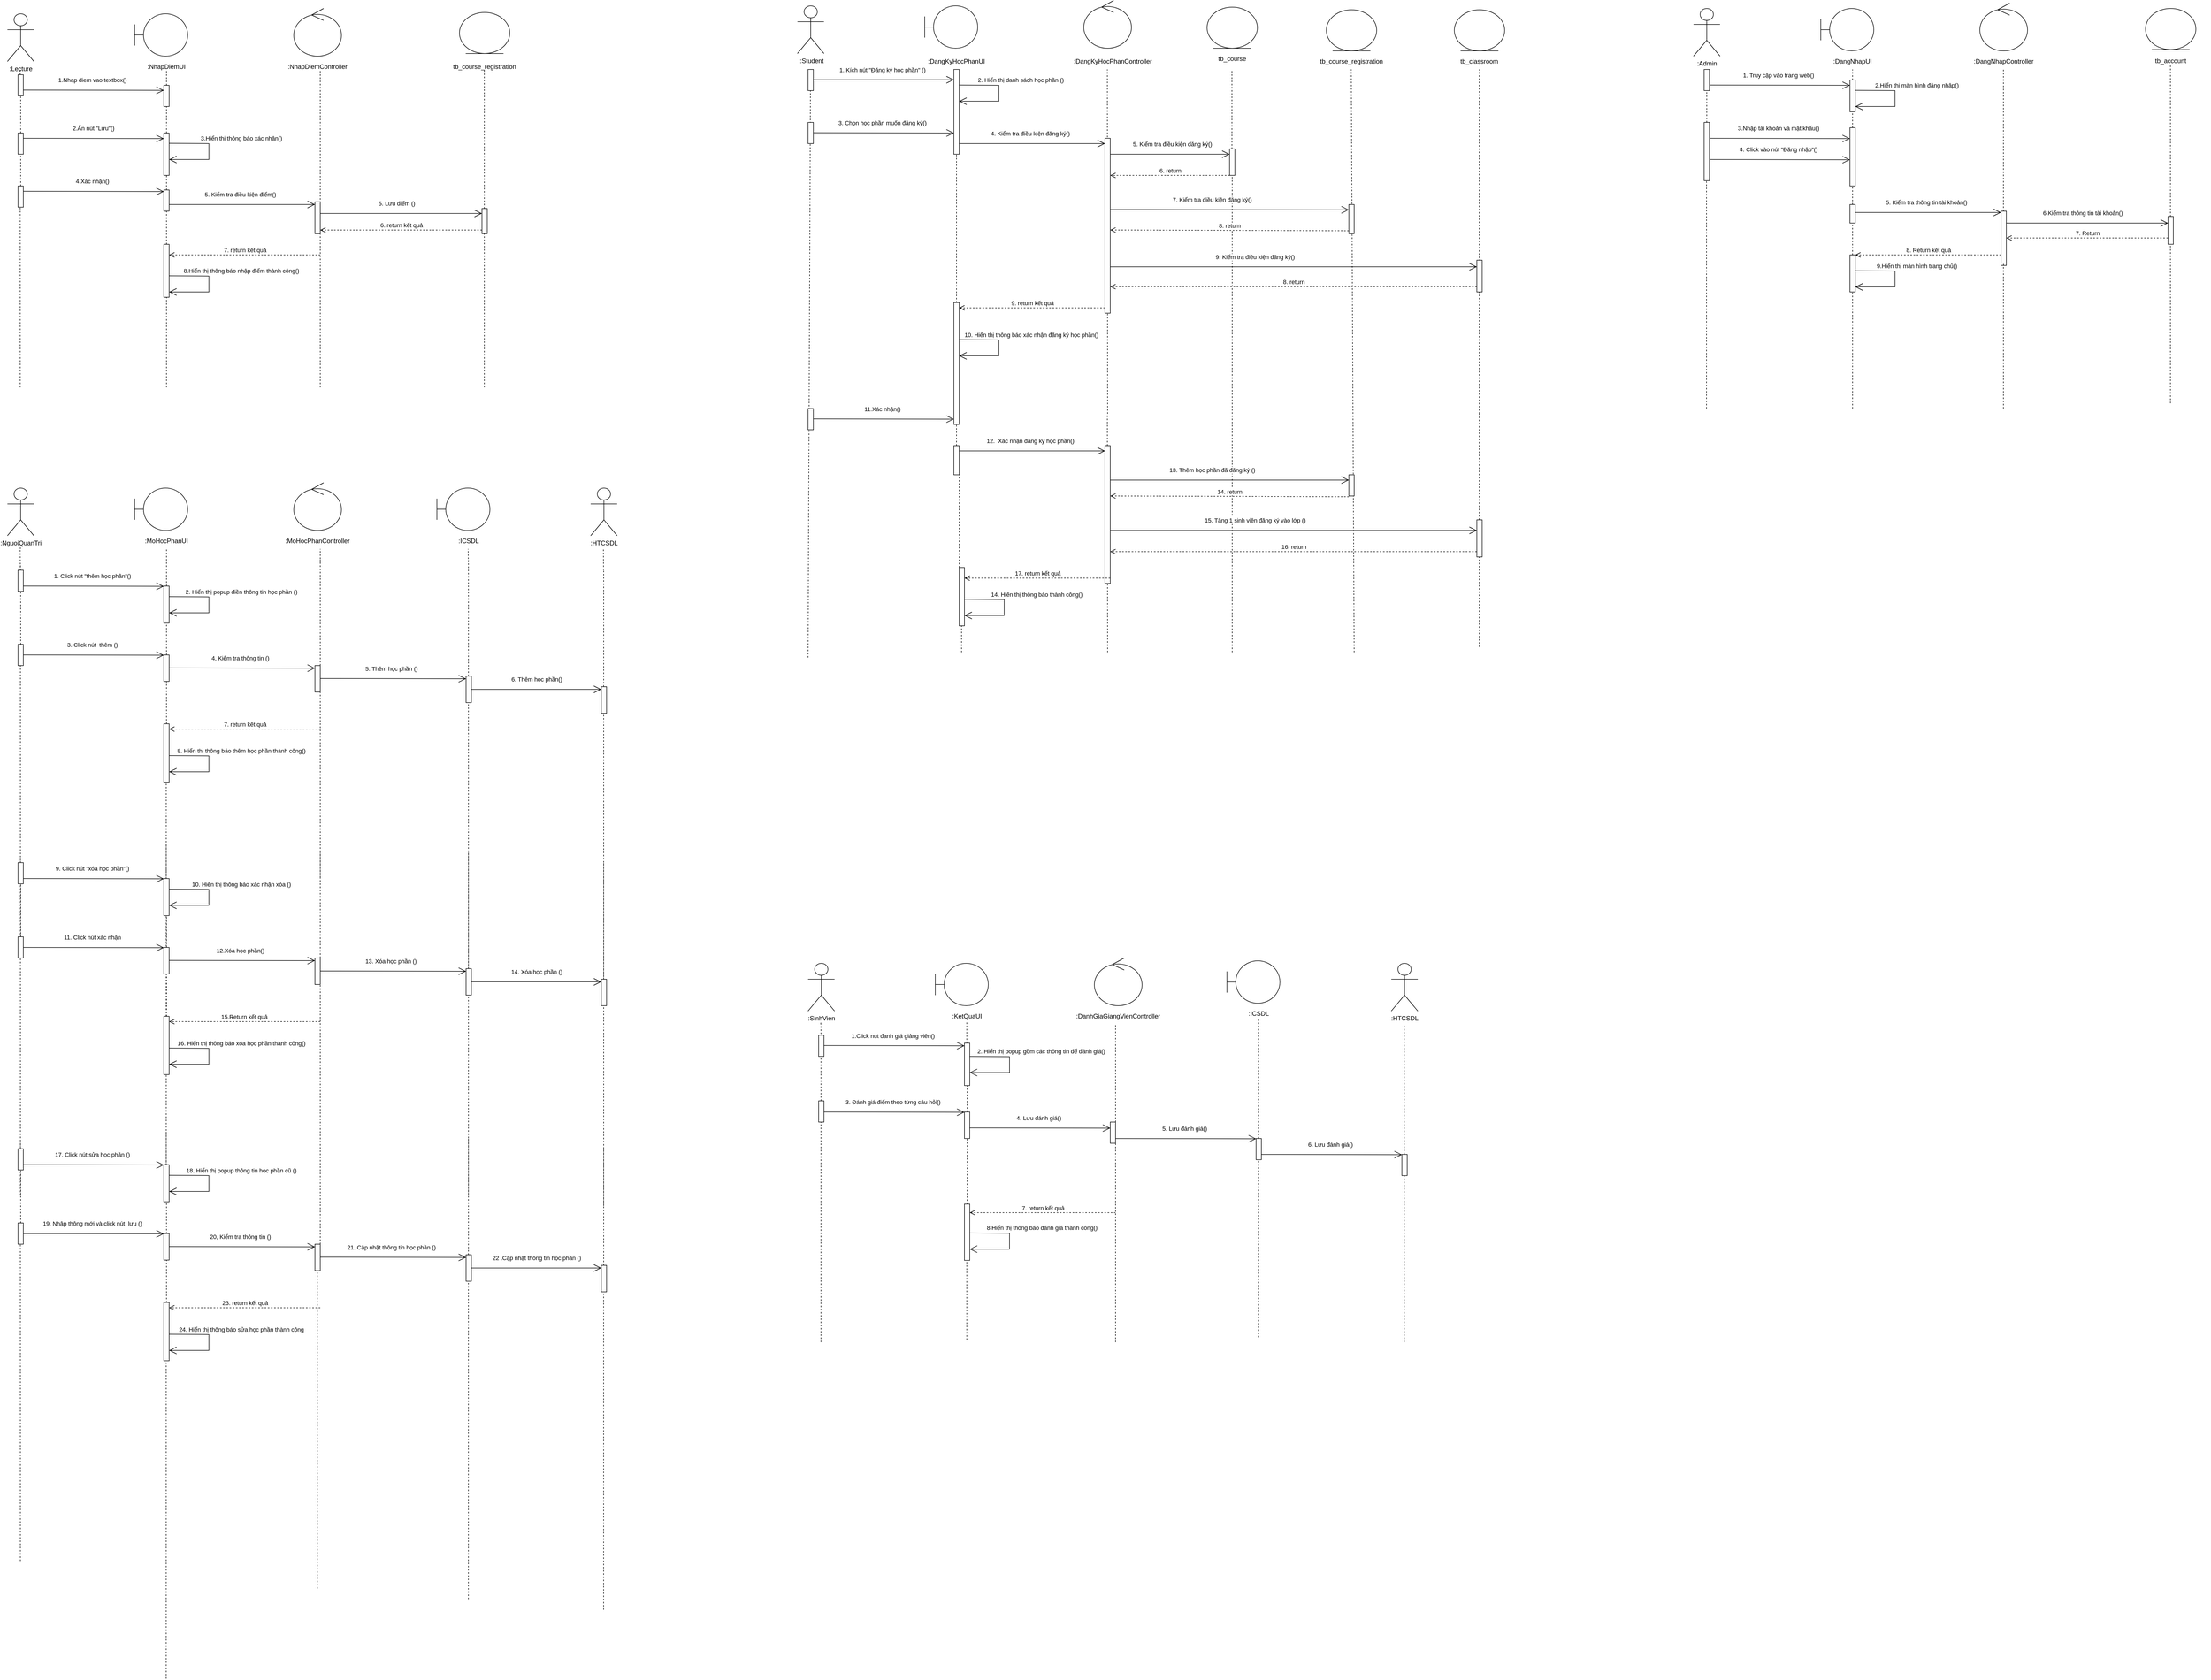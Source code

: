 <mxfile version="25.0.3">
  <diagram name="Trang-1" id="baBY459sKvNeewLqBNQm">
    <mxGraphModel dx="4519" dy="976" grid="1" gridSize="10" guides="1" tooltips="1" connect="1" arrows="1" fold="1" page="1" pageScale="1" pageWidth="827" pageHeight="1169" math="0" shadow="0">
      <root>
        <mxCell id="0" />
        <mxCell id="1" parent="0" />
        <mxCell id="I9PYPMWm7Ulr9JecgI0--1" value="::Student" style="shape=umlActor;verticalLabelPosition=bottom;verticalAlign=top;html=1;outlineConnect=0;" parent="1" vertex="1">
          <mxGeometry x="-220" y="40" width="50" height="90" as="geometry" />
        </mxCell>
        <mxCell id="I9PYPMWm7Ulr9JecgI0--4" value="" style="shape=umlBoundary;whiteSpace=wrap;html=1;" parent="1" vertex="1">
          <mxGeometry x="20" y="40" width="100" height="80" as="geometry" />
        </mxCell>
        <mxCell id="I9PYPMWm7Ulr9JecgI0--6" value=":DangKyHocPhanUI" style="text;html=1;align=center;verticalAlign=middle;whiteSpace=wrap;rounded=0;" parent="1" vertex="1">
          <mxGeometry x="20" y="130" width="120" height="30" as="geometry" />
        </mxCell>
        <mxCell id="I9PYPMWm7Ulr9JecgI0--8" value="" style="ellipse;shape=umlControl;whiteSpace=wrap;html=1;" parent="1" vertex="1">
          <mxGeometry x="320" y="30" width="90" height="90" as="geometry" />
        </mxCell>
        <mxCell id="I9PYPMWm7Ulr9JecgI0--9" value=":DangKyHocPhanController" style="text;html=1;align=center;verticalAlign=middle;whiteSpace=wrap;rounded=0;" parent="1" vertex="1">
          <mxGeometry x="300" y="130" width="150" height="30" as="geometry" />
        </mxCell>
        <mxCell id="I9PYPMWm7Ulr9JecgI0--15" value="" style="endArrow=none;dashed=1;html=1;rounded=0;" parent="1" source="I9PYPMWm7Ulr9JecgI0--20" edge="1">
          <mxGeometry width="50" height="50" relative="1" as="geometry">
            <mxPoint x="-190" y="800" as="sourcePoint" />
            <mxPoint x="-190" y="160" as="targetPoint" />
          </mxGeometry>
        </mxCell>
        <mxCell id="I9PYPMWm7Ulr9JecgI0--16" value="" style="endArrow=none;dashed=1;html=1;rounded=0;" parent="1" source="I9PYPMWm7Ulr9JecgI0--24" edge="1">
          <mxGeometry width="50" height="50" relative="1" as="geometry">
            <mxPoint x="79.5" y="800" as="sourcePoint" />
            <mxPoint x="79.5" y="160" as="targetPoint" />
          </mxGeometry>
        </mxCell>
        <mxCell id="I9PYPMWm7Ulr9JecgI0--17" value="" style="endArrow=none;dashed=1;html=1;rounded=0;" parent="1" edge="1">
          <mxGeometry width="50" height="50" relative="1" as="geometry">
            <mxPoint x="365" y="810" as="sourcePoint" />
            <mxPoint x="364.5" y="160" as="targetPoint" />
          </mxGeometry>
        </mxCell>
        <mxCell id="I9PYPMWm7Ulr9JecgI0--18" value="" style="endArrow=none;dashed=1;html=1;rounded=0;" parent="1" source="I9PYPMWm7Ulr9JecgI0--41" edge="1">
          <mxGeometry width="50" height="50" relative="1" as="geometry">
            <mxPoint x="599.5" y="800" as="sourcePoint" />
            <mxPoint x="599.5" y="160" as="targetPoint" />
          </mxGeometry>
        </mxCell>
        <mxCell id="I9PYPMWm7Ulr9JecgI0--19" value="" style="endArrow=none;dashed=1;html=1;rounded=0;" parent="1" edge="1">
          <mxGeometry width="50" height="50" relative="1" as="geometry">
            <mxPoint x="830" y="1260" as="sourcePoint" />
            <mxPoint x="824.5" y="160" as="targetPoint" />
          </mxGeometry>
        </mxCell>
        <mxCell id="I9PYPMWm7Ulr9JecgI0--21" value="" style="endArrow=none;dashed=1;html=1;rounded=0;" parent="1" edge="1">
          <mxGeometry width="50" height="50" relative="1" as="geometry">
            <mxPoint x="-200" y="1270" as="sourcePoint" />
            <mxPoint x="-195.5" y="200" as="targetPoint" />
          </mxGeometry>
        </mxCell>
        <mxCell id="I9PYPMWm7Ulr9JecgI0--20" value="" style="html=1;points=[[0,0,0,0,5],[0,1,0,0,-5],[1,0,0,0,5],[1,1,0,0,-5]];perimeter=orthogonalPerimeter;outlineConnect=0;targetShapes=umlLifeline;portConstraint=eastwest;newEdgeStyle={&quot;curved&quot;:0,&quot;rounded&quot;:0};" parent="1" vertex="1">
          <mxGeometry x="-200" y="160" width="10" height="40" as="geometry" />
        </mxCell>
        <mxCell id="I9PYPMWm7Ulr9JecgI0--25" value="" style="endArrow=none;dashed=1;html=1;rounded=0;" parent="1" target="I9PYPMWm7Ulr9JecgI0--24" edge="1">
          <mxGeometry width="50" height="50" relative="1" as="geometry">
            <mxPoint x="80" y="840" as="sourcePoint" />
            <mxPoint x="79.5" y="160" as="targetPoint" />
          </mxGeometry>
        </mxCell>
        <mxCell id="I9PYPMWm7Ulr9JecgI0--24" value="" style="html=1;points=[[0,0,0,0,5],[0,1,0,0,-5],[1,0,0,0,5],[1,1,0,0,-5]];perimeter=orthogonalPerimeter;outlineConnect=0;targetShapes=umlLifeline;portConstraint=eastwest;newEdgeStyle={&quot;curved&quot;:0,&quot;rounded&quot;:0};" parent="1" vertex="1">
          <mxGeometry x="75" y="160" width="10" height="160" as="geometry" />
        </mxCell>
        <mxCell id="I9PYPMWm7Ulr9JecgI0--26" value="" style="endArrow=open;endFill=1;endSize=12;html=1;rounded=0;" parent="1" target="I9PYPMWm7Ulr9JecgI0--24" edge="1">
          <mxGeometry width="160" relative="1" as="geometry">
            <mxPoint x="-190" y="179.5" as="sourcePoint" />
            <mxPoint x="-35" y="180" as="targetPoint" />
          </mxGeometry>
        </mxCell>
        <mxCell id="I9PYPMWm7Ulr9JecgI0--27" value="1. Kích nút &quot;Đăng ký học phần&quot; ()" style="edgeLabel;html=1;align=center;verticalAlign=middle;resizable=0;points=[];" parent="I9PYPMWm7Ulr9JecgI0--26" vertex="1" connectable="0">
          <mxGeometry x="-0.329" y="-3" relative="1" as="geometry">
            <mxPoint x="41" y="-22" as="offset" />
          </mxGeometry>
        </mxCell>
        <mxCell id="I9PYPMWm7Ulr9JecgI0--30" value="" style="endArrow=open;endFill=1;endSize=12;html=1;rounded=0;" parent="1" target="I9PYPMWm7Ulr9JecgI0--24" edge="1">
          <mxGeometry width="160" relative="1" as="geometry">
            <mxPoint x="85" y="189.5" as="sourcePoint" />
            <mxPoint x="350" y="190" as="targetPoint" />
            <Array as="points">
              <mxPoint x="160" y="190" />
              <mxPoint x="160" y="220" />
              <mxPoint x="120" y="220" />
            </Array>
          </mxGeometry>
        </mxCell>
        <mxCell id="I9PYPMWm7Ulr9JecgI0--31" value="2. Hiển thị danh sách học phần ()" style="edgeLabel;html=1;align=center;verticalAlign=middle;resizable=0;points=[];" parent="I9PYPMWm7Ulr9JecgI0--30" vertex="1" connectable="0">
          <mxGeometry x="-0.329" y="-3" relative="1" as="geometry">
            <mxPoint x="55" y="-13" as="offset" />
          </mxGeometry>
        </mxCell>
        <mxCell id="I9PYPMWm7Ulr9JecgI0--32" value="" style="html=1;points=[[0,0,0,0,5],[0,1,0,0,-5],[1,0,0,0,5],[1,1,0,0,-5]];perimeter=orthogonalPerimeter;outlineConnect=0;targetShapes=umlLifeline;portConstraint=eastwest;newEdgeStyle={&quot;curved&quot;:0,&quot;rounded&quot;:0};" parent="1" vertex="1">
          <mxGeometry x="-200" y="260" width="10" height="40" as="geometry" />
        </mxCell>
        <mxCell id="I9PYPMWm7Ulr9JecgI0--33" value="" style="endArrow=open;endFill=1;endSize=12;html=1;rounded=0;" parent="1" edge="1">
          <mxGeometry width="160" relative="1" as="geometry">
            <mxPoint x="-190" y="279.5" as="sourcePoint" />
            <mxPoint x="75" y="280" as="targetPoint" />
          </mxGeometry>
        </mxCell>
        <mxCell id="I9PYPMWm7Ulr9JecgI0--34" value="3. Chọn học phần muốn đăng ký()" style="edgeLabel;html=1;align=center;verticalAlign=middle;resizable=0;points=[];" parent="I9PYPMWm7Ulr9JecgI0--33" vertex="1" connectable="0">
          <mxGeometry x="-0.329" y="-3" relative="1" as="geometry">
            <mxPoint x="41" y="-22" as="offset" />
          </mxGeometry>
        </mxCell>
        <mxCell id="I9PYPMWm7Ulr9JecgI0--35" value="" style="endArrow=open;endFill=1;endSize=12;html=1;rounded=0;" parent="1" target="I9PYPMWm7Ulr9JecgI0--37" edge="1">
          <mxGeometry width="160" relative="1" as="geometry">
            <mxPoint x="85" y="300" as="sourcePoint" />
            <mxPoint x="350" y="300.5" as="targetPoint" />
          </mxGeometry>
        </mxCell>
        <mxCell id="I9PYPMWm7Ulr9JecgI0--36" value="4. Kiểm tra điều kiện đăng ký()" style="edgeLabel;html=1;align=center;verticalAlign=middle;resizable=0;points=[];" parent="I9PYPMWm7Ulr9JecgI0--35" vertex="1" connectable="0">
          <mxGeometry x="-0.329" y="-3" relative="1" as="geometry">
            <mxPoint x="41" y="-22" as="offset" />
          </mxGeometry>
        </mxCell>
        <mxCell id="I9PYPMWm7Ulr9JecgI0--38" value="" style="endArrow=none;dashed=1;html=1;rounded=0;" parent="1" edge="1">
          <mxGeometry width="50" height="50" relative="1" as="geometry">
            <mxPoint x="365" y="1260" as="sourcePoint" />
            <mxPoint x="364.5" y="810.0" as="targetPoint" />
          </mxGeometry>
        </mxCell>
        <mxCell id="I9PYPMWm7Ulr9JecgI0--37" value="" style="html=1;points=[[0,0,0,0,5],[0,1,0,0,-5],[1,0,0,0,5],[1,1,0,0,-5]];perimeter=orthogonalPerimeter;outlineConnect=0;targetShapes=umlLifeline;portConstraint=eastwest;newEdgeStyle={&quot;curved&quot;:0,&quot;rounded&quot;:0};" parent="1" vertex="1">
          <mxGeometry x="360" y="290" width="10" height="330" as="geometry" />
        </mxCell>
        <mxCell id="I9PYPMWm7Ulr9JecgI0--39" value="" style="endArrow=open;endFill=1;endSize=12;html=1;rounded=0;" parent="1" target="I9PYPMWm7Ulr9JecgI0--41" edge="1">
          <mxGeometry width="160" relative="1" as="geometry">
            <mxPoint x="370" y="320" as="sourcePoint" />
            <mxPoint x="635" y="320.5" as="targetPoint" />
          </mxGeometry>
        </mxCell>
        <mxCell id="I9PYPMWm7Ulr9JecgI0--40" value="5. Kiểm tra điều kiện đăng ký()" style="edgeLabel;html=1;align=center;verticalAlign=middle;resizable=0;points=[];" parent="I9PYPMWm7Ulr9JecgI0--39" vertex="1" connectable="0">
          <mxGeometry x="-0.329" y="-3" relative="1" as="geometry">
            <mxPoint x="41" y="-22" as="offset" />
          </mxGeometry>
        </mxCell>
        <mxCell id="I9PYPMWm7Ulr9JecgI0--42" value="" style="endArrow=none;dashed=1;html=1;rounded=0;" parent="1" target="I9PYPMWm7Ulr9JecgI0--41" edge="1">
          <mxGeometry width="50" height="50" relative="1" as="geometry">
            <mxPoint x="600" y="1260" as="sourcePoint" />
            <mxPoint x="599.5" y="160" as="targetPoint" />
          </mxGeometry>
        </mxCell>
        <mxCell id="I9PYPMWm7Ulr9JecgI0--41" value="" style="html=1;points=[[0,0,0,0,5],[0,1,0,0,-5],[1,0,0,0,5],[1,1,0,0,-5]];perimeter=orthogonalPerimeter;outlineConnect=0;targetShapes=umlLifeline;portConstraint=eastwest;newEdgeStyle={&quot;curved&quot;:0,&quot;rounded&quot;:0};" parent="1" vertex="1">
          <mxGeometry x="595" y="310" width="10" height="50" as="geometry" />
        </mxCell>
        <mxCell id="I9PYPMWm7Ulr9JecgI0--43" value="" style="endArrow=open;endFill=1;endSize=12;html=1;rounded=0;" parent="1" edge="1">
          <mxGeometry width="160" relative="1" as="geometry">
            <mxPoint x="370" y="424.47" as="sourcePoint" />
            <mxPoint x="820" y="425" as="targetPoint" />
          </mxGeometry>
        </mxCell>
        <mxCell id="I9PYPMWm7Ulr9JecgI0--44" value="7. Kiểm tra điều kiện đăng ký()" style="edgeLabel;html=1;align=center;verticalAlign=middle;resizable=0;points=[];" parent="I9PYPMWm7Ulr9JecgI0--43" vertex="1" connectable="0">
          <mxGeometry x="-0.329" y="-3" relative="1" as="geometry">
            <mxPoint x="41" y="-22" as="offset" />
          </mxGeometry>
        </mxCell>
        <mxCell id="I9PYPMWm7Ulr9JecgI0--46" value="9. return kết quả" style="html=1;verticalAlign=bottom;endArrow=open;dashed=1;endSize=8;curved=0;rounded=0;" parent="1" target="I9PYPMWm7Ulr9JecgI0--47" edge="1">
          <mxGeometry relative="1" as="geometry">
            <mxPoint x="360" y="610" as="sourcePoint" />
            <mxPoint x="80" y="610" as="targetPoint" />
          </mxGeometry>
        </mxCell>
        <mxCell id="I9PYPMWm7Ulr9JecgI0--48" value="" style="endArrow=none;dashed=1;html=1;rounded=0;" parent="1" source="I9PYPMWm7Ulr9JecgI0--57" edge="1">
          <mxGeometry width="50" height="50" relative="1" as="geometry">
            <mxPoint x="79.5" y="1120" as="sourcePoint" />
            <mxPoint x="80" y="840" as="targetPoint" />
          </mxGeometry>
        </mxCell>
        <mxCell id="I9PYPMWm7Ulr9JecgI0--47" value="" style="html=1;points=[[0,0,0,0,5],[0,1,0,0,-5],[1,0,0,0,5],[1,1,0,0,-5]];perimeter=orthogonalPerimeter;outlineConnect=0;targetShapes=umlLifeline;portConstraint=eastwest;newEdgeStyle={&quot;curved&quot;:0,&quot;rounded&quot;:0};" parent="1" vertex="1">
          <mxGeometry x="75" y="600" width="10" height="230" as="geometry" />
        </mxCell>
        <mxCell id="I9PYPMWm7Ulr9JecgI0--49" value="" style="endArrow=open;endFill=1;endSize=12;html=1;rounded=0;" parent="1" edge="1">
          <mxGeometry width="160" relative="1" as="geometry">
            <mxPoint x="85" y="670" as="sourcePoint" />
            <mxPoint x="85" y="700.5" as="targetPoint" />
            <Array as="points">
              <mxPoint x="160" y="670.5" />
              <mxPoint x="160" y="700.5" />
              <mxPoint x="120" y="700.5" />
            </Array>
          </mxGeometry>
        </mxCell>
        <mxCell id="I9PYPMWm7Ulr9JecgI0--50" value="10. Hiển thị thông báo xác nhận đăng ký học phần()" style="edgeLabel;html=1;align=center;verticalAlign=middle;resizable=0;points=[];" parent="I9PYPMWm7Ulr9JecgI0--49" vertex="1" connectable="0">
          <mxGeometry x="-0.329" y="-3" relative="1" as="geometry">
            <mxPoint x="75" y="-13" as="offset" />
          </mxGeometry>
        </mxCell>
        <mxCell id="I9PYPMWm7Ulr9JecgI0--51" value="" style="html=1;points=[[0,0,0,0,5],[0,1,0,0,-5],[1,0,0,0,5],[1,1,0,0,-5]];perimeter=orthogonalPerimeter;outlineConnect=0;targetShapes=umlLifeline;portConstraint=eastwest;newEdgeStyle={&quot;curved&quot;:0,&quot;rounded&quot;:0};" parent="1" vertex="1">
          <mxGeometry x="-200" y="800" width="10" height="40" as="geometry" />
        </mxCell>
        <mxCell id="I9PYPMWm7Ulr9JecgI0--52" value="" style="endArrow=open;endFill=1;endSize=12;html=1;rounded=0;" parent="1" edge="1">
          <mxGeometry width="160" relative="1" as="geometry">
            <mxPoint x="-190" y="819.5" as="sourcePoint" />
            <mxPoint x="75" y="820" as="targetPoint" />
          </mxGeometry>
        </mxCell>
        <mxCell id="I9PYPMWm7Ulr9JecgI0--53" value="11.Xác nhận()" style="edgeLabel;html=1;align=center;verticalAlign=middle;resizable=0;points=[];" parent="I9PYPMWm7Ulr9JecgI0--52" vertex="1" connectable="0">
          <mxGeometry x="-0.329" y="-3" relative="1" as="geometry">
            <mxPoint x="41" y="-22" as="offset" />
          </mxGeometry>
        </mxCell>
        <mxCell id="I9PYPMWm7Ulr9JecgI0--54" value="" style="endArrow=open;endFill=1;endSize=12;html=1;rounded=0;" parent="1" target="I9PYPMWm7Ulr9JecgI0--56" edge="1">
          <mxGeometry width="160" relative="1" as="geometry">
            <mxPoint x="85" y="880" as="sourcePoint" />
            <mxPoint x="350" y="880.5" as="targetPoint" />
          </mxGeometry>
        </mxCell>
        <mxCell id="I9PYPMWm7Ulr9JecgI0--55" value="12.&amp;nbsp; Xác nhận đăng ký học phần()" style="edgeLabel;html=1;align=center;verticalAlign=middle;resizable=0;points=[];" parent="I9PYPMWm7Ulr9JecgI0--54" vertex="1" connectable="0">
          <mxGeometry x="-0.329" y="-3" relative="1" as="geometry">
            <mxPoint x="41" y="-22" as="offset" />
          </mxGeometry>
        </mxCell>
        <mxCell id="I9PYPMWm7Ulr9JecgI0--56" value="" style="html=1;points=[[0,0,0,0,5],[0,1,0,0,-5],[1,0,0,0,5],[1,1,0,0,-5]];perimeter=orthogonalPerimeter;outlineConnect=0;targetShapes=umlLifeline;portConstraint=eastwest;newEdgeStyle={&quot;curved&quot;:0,&quot;rounded&quot;:0};" parent="1" vertex="1">
          <mxGeometry x="360" y="870" width="10" height="260" as="geometry" />
        </mxCell>
        <mxCell id="I9PYPMWm7Ulr9JecgI0--58" value="" style="endArrow=none;dashed=1;html=1;rounded=0;" parent="1" source="I9PYPMWm7Ulr9JecgI0--67" target="I9PYPMWm7Ulr9JecgI0--57" edge="1">
          <mxGeometry width="50" height="50" relative="1" as="geometry">
            <mxPoint x="79.5" y="1120" as="sourcePoint" />
            <mxPoint x="80" y="840" as="targetPoint" />
          </mxGeometry>
        </mxCell>
        <mxCell id="I9PYPMWm7Ulr9JecgI0--57" value="" style="html=1;points=[[0,0,0,0,5],[0,1,0,0,-5],[1,0,0,0,5],[1,1,0,0,-5]];perimeter=orthogonalPerimeter;outlineConnect=0;targetShapes=umlLifeline;portConstraint=eastwest;newEdgeStyle={&quot;curved&quot;:0,&quot;rounded&quot;:0};" parent="1" vertex="1">
          <mxGeometry x="75" y="870" width="10" height="55" as="geometry" />
        </mxCell>
        <mxCell id="I9PYPMWm7Ulr9JecgI0--62" value="" style="endArrow=open;endFill=1;endSize=12;html=1;rounded=0;" parent="1" target="I9PYPMWm7Ulr9JecgI0--64" edge="1">
          <mxGeometry width="160" relative="1" as="geometry">
            <mxPoint x="370" y="935" as="sourcePoint" />
            <mxPoint x="870" y="935.5" as="targetPoint" />
          </mxGeometry>
        </mxCell>
        <mxCell id="I9PYPMWm7Ulr9JecgI0--63" value="13. Thêm học phần đã đăng ký ()" style="edgeLabel;html=1;align=center;verticalAlign=middle;resizable=0;points=[];" parent="I9PYPMWm7Ulr9JecgI0--62" vertex="1" connectable="0">
          <mxGeometry x="-0.329" y="-3" relative="1" as="geometry">
            <mxPoint x="41" y="-22" as="offset" />
          </mxGeometry>
        </mxCell>
        <mxCell id="I9PYPMWm7Ulr9JecgI0--64" value="" style="html=1;points=[[0,0,0,0,5],[0,1,0,0,-5],[1,0,0,0,5],[1,1,0,0,-5]];perimeter=orthogonalPerimeter;outlineConnect=0;targetShapes=umlLifeline;portConstraint=eastwest;newEdgeStyle={&quot;curved&quot;:0,&quot;rounded&quot;:0};" parent="1" vertex="1">
          <mxGeometry x="820" y="925" width="10" height="40" as="geometry" />
        </mxCell>
        <mxCell id="I9PYPMWm7Ulr9JecgI0--66" value="17. return kết quả" style="html=1;verticalAlign=bottom;endArrow=open;dashed=1;endSize=8;curved=0;rounded=0;" parent="1" edge="1">
          <mxGeometry relative="1" as="geometry">
            <mxPoint x="370" y="1120" as="sourcePoint" />
            <mxPoint x="95" y="1120" as="targetPoint" />
          </mxGeometry>
        </mxCell>
        <mxCell id="I9PYPMWm7Ulr9JecgI0--68" value="" style="endArrow=none;dashed=1;html=1;rounded=0;" parent="1" target="I9PYPMWm7Ulr9JecgI0--67" edge="1">
          <mxGeometry width="50" height="50" relative="1" as="geometry">
            <mxPoint x="89.5" y="1260" as="sourcePoint" />
            <mxPoint x="90" y="1065" as="targetPoint" />
          </mxGeometry>
        </mxCell>
        <mxCell id="I9PYPMWm7Ulr9JecgI0--67" value="" style="html=1;points=[[0,0,0,0,5],[0,1,0,0,-5],[1,0,0,0,5],[1,1,0,0,-5]];perimeter=orthogonalPerimeter;outlineConnect=0;targetShapes=umlLifeline;portConstraint=eastwest;newEdgeStyle={&quot;curved&quot;:0,&quot;rounded&quot;:0};" parent="1" vertex="1">
          <mxGeometry x="85" y="1100" width="10" height="110" as="geometry" />
        </mxCell>
        <mxCell id="I9PYPMWm7Ulr9JecgI0--69" value="" style="endArrow=open;endFill=1;endSize=12;html=1;rounded=0;" parent="1" edge="1">
          <mxGeometry width="160" relative="1" as="geometry">
            <mxPoint x="95" y="1160" as="sourcePoint" />
            <mxPoint x="95" y="1190.5" as="targetPoint" />
            <Array as="points">
              <mxPoint x="170" y="1160.5" />
              <mxPoint x="170" y="1190.5" />
              <mxPoint x="130" y="1190.5" />
            </Array>
          </mxGeometry>
        </mxCell>
        <mxCell id="I9PYPMWm7Ulr9JecgI0--70" value="14. Hiển thị thông báo thành công()" style="edgeLabel;html=1;align=center;verticalAlign=middle;resizable=0;points=[];" parent="I9PYPMWm7Ulr9JecgI0--69" vertex="1" connectable="0">
          <mxGeometry x="-0.329" y="-3" relative="1" as="geometry">
            <mxPoint x="75" y="-13" as="offset" />
          </mxGeometry>
        </mxCell>
        <mxCell id="f6eS9_QMV-F2QsAdqWrY-2" value=":Admin" style="shape=umlActor;verticalLabelPosition=bottom;verticalAlign=top;html=1;outlineConnect=0;" parent="1" vertex="1">
          <mxGeometry x="1470" y="45" width="50" height="90" as="geometry" />
        </mxCell>
        <mxCell id="f6eS9_QMV-F2QsAdqWrY-3" value="" style="shape=umlBoundary;whiteSpace=wrap;html=1;" parent="1" vertex="1">
          <mxGeometry x="1710" y="45" width="100" height="80" as="geometry" />
        </mxCell>
        <mxCell id="f6eS9_QMV-F2QsAdqWrY-4" value="" style="ellipse;shape=umlControl;whiteSpace=wrap;html=1;" parent="1" vertex="1">
          <mxGeometry x="2010" y="35" width="90" height="90" as="geometry" />
        </mxCell>
        <mxCell id="f6eS9_QMV-F2QsAdqWrY-7" value=":DangNhapUI" style="text;html=1;align=center;verticalAlign=middle;whiteSpace=wrap;rounded=0;" parent="1" vertex="1">
          <mxGeometry x="1710" y="130" width="120" height="30" as="geometry" />
        </mxCell>
        <mxCell id="f6eS9_QMV-F2QsAdqWrY-8" value=":DangNhapController" style="text;html=1;align=center;verticalAlign=middle;whiteSpace=wrap;rounded=0;" parent="1" vertex="1">
          <mxGeometry x="1980" y="130" width="150" height="30" as="geometry" />
        </mxCell>
        <mxCell id="f6eS9_QMV-F2QsAdqWrY-13" value="" style="endArrow=none;dashed=1;html=1;rounded=0;" parent="1" source="f6eS9_QMV-F2QsAdqWrY-19" edge="1">
          <mxGeometry width="50" height="50" relative="1" as="geometry">
            <mxPoint x="1494.5" y="800" as="sourcePoint" />
            <mxPoint x="1494.5" y="160" as="targetPoint" />
          </mxGeometry>
        </mxCell>
        <mxCell id="f6eS9_QMV-F2QsAdqWrY-14" value="" style="endArrow=none;dashed=1;html=1;rounded=0;" parent="1" source="f6eS9_QMV-F2QsAdqWrY-23" edge="1">
          <mxGeometry width="50" height="50" relative="1" as="geometry">
            <mxPoint x="1770" y="800" as="sourcePoint" />
            <mxPoint x="1770" y="160" as="targetPoint" />
          </mxGeometry>
        </mxCell>
        <mxCell id="f6eS9_QMV-F2QsAdqWrY-15" value="" style="endArrow=none;dashed=1;html=1;rounded=0;" parent="1" source="f6eS9_QMV-F2QsAdqWrY-41" edge="1">
          <mxGeometry width="50" height="50" relative="1" as="geometry">
            <mxPoint x="2054.5" y="800" as="sourcePoint" />
            <mxPoint x="2054.5" y="160" as="targetPoint" />
          </mxGeometry>
        </mxCell>
        <mxCell id="f6eS9_QMV-F2QsAdqWrY-17" value="" style="endArrow=none;dashed=1;html=1;rounded=0;" parent="1" source="f6eS9_QMV-F2QsAdqWrY-45" edge="1">
          <mxGeometry width="50" height="50" relative="1" as="geometry">
            <mxPoint x="2369.5" y="790" as="sourcePoint" />
            <mxPoint x="2369.5" y="150" as="targetPoint" />
          </mxGeometry>
        </mxCell>
        <mxCell id="f6eS9_QMV-F2QsAdqWrY-20" value="" style="endArrow=none;dashed=1;html=1;rounded=0;" parent="1" source="f6eS9_QMV-F2QsAdqWrY-29" target="f6eS9_QMV-F2QsAdqWrY-19" edge="1">
          <mxGeometry width="50" height="50" relative="1" as="geometry">
            <mxPoint x="1494.5" y="800" as="sourcePoint" />
            <mxPoint x="1494.5" y="160" as="targetPoint" />
          </mxGeometry>
        </mxCell>
        <mxCell id="f6eS9_QMV-F2QsAdqWrY-19" value="" style="html=1;points=[[0,0,0,0,5],[0,1,0,0,-5],[1,0,0,0,5],[1,1,0,0,-5]];perimeter=orthogonalPerimeter;outlineConnect=0;targetShapes=umlLifeline;portConstraint=eastwest;newEdgeStyle={&quot;curved&quot;:0,&quot;rounded&quot;:0};" parent="1" vertex="1">
          <mxGeometry x="1490" y="160" width="10" height="40" as="geometry" />
        </mxCell>
        <mxCell id="f6eS9_QMV-F2QsAdqWrY-21" value="" style="endArrow=open;endFill=1;endSize=12;html=1;rounded=0;" parent="1" edge="1">
          <mxGeometry width="160" relative="1" as="geometry">
            <mxPoint x="1500" y="189.5" as="sourcePoint" />
            <mxPoint x="1765" y="190" as="targetPoint" />
          </mxGeometry>
        </mxCell>
        <mxCell id="f6eS9_QMV-F2QsAdqWrY-22" value="1. Truy cập vào trang web()" style="edgeLabel;html=1;align=center;verticalAlign=middle;resizable=0;points=[];" parent="f6eS9_QMV-F2QsAdqWrY-21" vertex="1" connectable="0">
          <mxGeometry x="-0.329" y="-3" relative="1" as="geometry">
            <mxPoint x="41" y="-22" as="offset" />
          </mxGeometry>
        </mxCell>
        <mxCell id="f6eS9_QMV-F2QsAdqWrY-24" value="" style="endArrow=none;dashed=1;html=1;rounded=0;" parent="1" source="f6eS9_QMV-F2QsAdqWrY-31" target="f6eS9_QMV-F2QsAdqWrY-23" edge="1">
          <mxGeometry width="50" height="50" relative="1" as="geometry">
            <mxPoint x="1770" y="800" as="sourcePoint" />
            <mxPoint x="1770" y="160" as="targetPoint" />
          </mxGeometry>
        </mxCell>
        <mxCell id="f6eS9_QMV-F2QsAdqWrY-23" value="" style="html=1;points=[[0,0,0,0,5],[0,1,0,0,-5],[1,0,0,0,5],[1,1,0,0,-5]];perimeter=orthogonalPerimeter;outlineConnect=0;targetShapes=umlLifeline;portConstraint=eastwest;newEdgeStyle={&quot;curved&quot;:0,&quot;rounded&quot;:0};" parent="1" vertex="1">
          <mxGeometry x="1765" y="180" width="10" height="60" as="geometry" />
        </mxCell>
        <mxCell id="f6eS9_QMV-F2QsAdqWrY-25" value="" style="endArrow=open;endFill=1;endSize=12;html=1;rounded=0;" parent="1" edge="1">
          <mxGeometry width="160" relative="1" as="geometry">
            <mxPoint x="1775" y="199.5" as="sourcePoint" />
            <mxPoint x="1775" y="230" as="targetPoint" />
            <Array as="points">
              <mxPoint x="1850" y="200" />
              <mxPoint x="1850" y="230" />
              <mxPoint x="1810" y="230" />
            </Array>
          </mxGeometry>
        </mxCell>
        <mxCell id="f6eS9_QMV-F2QsAdqWrY-26" value="2.Hiển thị màn hình đăng nhập()" style="edgeLabel;html=1;align=center;verticalAlign=middle;resizable=0;points=[];" parent="f6eS9_QMV-F2QsAdqWrY-25" vertex="1" connectable="0">
          <mxGeometry x="-0.329" y="-3" relative="1" as="geometry">
            <mxPoint x="55" y="-13" as="offset" />
          </mxGeometry>
        </mxCell>
        <mxCell id="f6eS9_QMV-F2QsAdqWrY-27" value="" style="endArrow=open;endFill=1;endSize=12;html=1;rounded=0;" parent="1" edge="1">
          <mxGeometry width="160" relative="1" as="geometry">
            <mxPoint x="1500" y="290" as="sourcePoint" />
            <mxPoint x="1765" y="290.5" as="targetPoint" />
          </mxGeometry>
        </mxCell>
        <mxCell id="f6eS9_QMV-F2QsAdqWrY-28" value="3.Nhập tài khoản và mật khẩu()" style="edgeLabel;html=1;align=center;verticalAlign=middle;resizable=0;points=[];" parent="f6eS9_QMV-F2QsAdqWrY-27" vertex="1" connectable="0">
          <mxGeometry x="-0.329" y="-3" relative="1" as="geometry">
            <mxPoint x="41" y="-22" as="offset" />
          </mxGeometry>
        </mxCell>
        <mxCell id="f6eS9_QMV-F2QsAdqWrY-30" value="" style="endArrow=none;dashed=1;html=1;rounded=0;" parent="1" target="f6eS9_QMV-F2QsAdqWrY-29" edge="1">
          <mxGeometry width="50" height="50" relative="1" as="geometry">
            <mxPoint x="1494.5" y="800" as="sourcePoint" />
            <mxPoint x="1495" y="200" as="targetPoint" />
          </mxGeometry>
        </mxCell>
        <mxCell id="f6eS9_QMV-F2QsAdqWrY-29" value="" style="html=1;points=[[0,0,0,0,5],[0,1,0,0,-5],[1,0,0,0,5],[1,1,0,0,-5]];perimeter=orthogonalPerimeter;outlineConnect=0;targetShapes=umlLifeline;portConstraint=eastwest;newEdgeStyle={&quot;curved&quot;:0,&quot;rounded&quot;:0};" parent="1" vertex="1">
          <mxGeometry x="1490" y="260" width="10" height="110" as="geometry" />
        </mxCell>
        <mxCell id="f6eS9_QMV-F2QsAdqWrY-32" value="" style="endArrow=none;dashed=1;html=1;rounded=0;" parent="1" source="f6eS9_QMV-F2QsAdqWrY-37" target="f6eS9_QMV-F2QsAdqWrY-31" edge="1">
          <mxGeometry width="50" height="50" relative="1" as="geometry">
            <mxPoint x="1770" y="800" as="sourcePoint" />
            <mxPoint x="1770" y="240" as="targetPoint" />
          </mxGeometry>
        </mxCell>
        <mxCell id="f6eS9_QMV-F2QsAdqWrY-31" value="" style="html=1;points=[[0,0,0,0,5],[0,1,0,0,-5],[1,0,0,0,5],[1,1,0,0,-5]];perimeter=orthogonalPerimeter;outlineConnect=0;targetShapes=umlLifeline;portConstraint=eastwest;newEdgeStyle={&quot;curved&quot;:0,&quot;rounded&quot;:0};" parent="1" vertex="1">
          <mxGeometry x="1765" y="270" width="10" height="110" as="geometry" />
        </mxCell>
        <mxCell id="f6eS9_QMV-F2QsAdqWrY-35" value="" style="endArrow=open;endFill=1;endSize=12;html=1;rounded=0;" parent="1" edge="1">
          <mxGeometry width="160" relative="1" as="geometry">
            <mxPoint x="1500" y="330" as="sourcePoint" />
            <mxPoint x="1765" y="330.5" as="targetPoint" />
          </mxGeometry>
        </mxCell>
        <mxCell id="f6eS9_QMV-F2QsAdqWrY-36" value="4. Click vào nút &quot;Đăng nhập&quot;()" style="edgeLabel;html=1;align=center;verticalAlign=middle;resizable=0;points=[];" parent="f6eS9_QMV-F2QsAdqWrY-35" vertex="1" connectable="0">
          <mxGeometry x="-0.329" y="-3" relative="1" as="geometry">
            <mxPoint x="41" y="-22" as="offset" />
          </mxGeometry>
        </mxCell>
        <mxCell id="f6eS9_QMV-F2QsAdqWrY-38" value="" style="endArrow=none;dashed=1;html=1;rounded=0;" parent="1" source="f6eS9_QMV-F2QsAdqWrY-54" target="f6eS9_QMV-F2QsAdqWrY-37" edge="1">
          <mxGeometry width="50" height="50" relative="1" as="geometry">
            <mxPoint x="1770" y="800" as="sourcePoint" />
            <mxPoint x="1770" y="380" as="targetPoint" />
          </mxGeometry>
        </mxCell>
        <mxCell id="f6eS9_QMV-F2QsAdqWrY-37" value="" style="html=1;points=[[0,0,0,0,5],[0,1,0,0,-5],[1,0,0,0,5],[1,1,0,0,-5]];perimeter=orthogonalPerimeter;outlineConnect=0;targetShapes=umlLifeline;portConstraint=eastwest;newEdgeStyle={&quot;curved&quot;:0,&quot;rounded&quot;:0};" parent="1" vertex="1">
          <mxGeometry x="1765" y="415" width="10" height="35" as="geometry" />
        </mxCell>
        <mxCell id="f6eS9_QMV-F2QsAdqWrY-39" value="" style="endArrow=open;endFill=1;endSize=12;html=1;rounded=0;" parent="1" edge="1">
          <mxGeometry width="160" relative="1" as="geometry">
            <mxPoint x="1775" y="430" as="sourcePoint" />
            <mxPoint x="2050" y="430" as="targetPoint" />
          </mxGeometry>
        </mxCell>
        <mxCell id="f6eS9_QMV-F2QsAdqWrY-40" value="5. Kiểm tra thông tin tài khoản()" style="edgeLabel;html=1;align=center;verticalAlign=middle;resizable=0;points=[];" parent="f6eS9_QMV-F2QsAdqWrY-39" vertex="1" connectable="0">
          <mxGeometry x="-0.329" y="-3" relative="1" as="geometry">
            <mxPoint x="41" y="-22" as="offset" />
          </mxGeometry>
        </mxCell>
        <mxCell id="f6eS9_QMV-F2QsAdqWrY-42" value="" style="endArrow=none;dashed=1;html=1;rounded=0;" parent="1" target="f6eS9_QMV-F2QsAdqWrY-41" edge="1">
          <mxGeometry width="50" height="50" relative="1" as="geometry">
            <mxPoint x="2055.0" y="490.0" as="sourcePoint" />
            <mxPoint x="2054.5" y="160" as="targetPoint" />
          </mxGeometry>
        </mxCell>
        <mxCell id="f6eS9_QMV-F2QsAdqWrY-41" value="" style="html=1;points=[[0,0,0,0,5],[0,1,0,0,-5],[1,0,0,0,5],[1,1,0,0,-5]];perimeter=orthogonalPerimeter;outlineConnect=0;targetShapes=umlLifeline;portConstraint=eastwest;newEdgeStyle={&quot;curved&quot;:0,&quot;rounded&quot;:0};" parent="1" vertex="1">
          <mxGeometry x="2050" y="427.5" width="10" height="102.5" as="geometry" />
        </mxCell>
        <mxCell id="f6eS9_QMV-F2QsAdqWrY-43" value="" style="endArrow=open;endFill=1;endSize=12;html=1;rounded=0;" parent="1" target="f6eS9_QMV-F2QsAdqWrY-45" edge="1">
          <mxGeometry width="160" relative="1" as="geometry">
            <mxPoint x="2060" y="450" as="sourcePoint" />
            <mxPoint x="2335" y="450" as="targetPoint" />
          </mxGeometry>
        </mxCell>
        <mxCell id="f6eS9_QMV-F2QsAdqWrY-44" value="6.Kiểm tra thông tin tài khoản()" style="edgeLabel;html=1;align=center;verticalAlign=middle;resizable=0;points=[];" parent="f6eS9_QMV-F2QsAdqWrY-43" vertex="1" connectable="0">
          <mxGeometry x="-0.329" y="-3" relative="1" as="geometry">
            <mxPoint x="41" y="-22" as="offset" />
          </mxGeometry>
        </mxCell>
        <mxCell id="f6eS9_QMV-F2QsAdqWrY-46" value="" style="endArrow=none;dashed=1;html=1;rounded=0;" parent="1" target="f6eS9_QMV-F2QsAdqWrY-45" edge="1">
          <mxGeometry width="50" height="50" relative="1" as="geometry">
            <mxPoint x="2369.5" y="790" as="sourcePoint" />
            <mxPoint x="2369.5" y="150" as="targetPoint" />
          </mxGeometry>
        </mxCell>
        <mxCell id="f6eS9_QMV-F2QsAdqWrY-45" value="" style="html=1;points=[[0,0,0,0,5],[0,1,0,0,-5],[1,0,0,0,5],[1,1,0,0,-5]];perimeter=orthogonalPerimeter;outlineConnect=0;targetShapes=umlLifeline;portConstraint=eastwest;newEdgeStyle={&quot;curved&quot;:0,&quot;rounded&quot;:0};" parent="1" vertex="1">
          <mxGeometry x="2365" y="437.5" width="10" height="52.5" as="geometry" />
        </mxCell>
        <mxCell id="f6eS9_QMV-F2QsAdqWrY-51" value="8. Return kết quả" style="html=1;verticalAlign=bottom;endArrow=open;dashed=1;endSize=8;curved=0;rounded=0;" parent="1" edge="1">
          <mxGeometry relative="1" as="geometry">
            <mxPoint x="2050" y="510" as="sourcePoint" />
            <mxPoint x="1775" y="510" as="targetPoint" />
          </mxGeometry>
        </mxCell>
        <mxCell id="f6eS9_QMV-F2QsAdqWrY-53" value="" style="endArrow=none;dashed=1;html=1;rounded=0;" parent="1" edge="1">
          <mxGeometry width="50" height="50" relative="1" as="geometry">
            <mxPoint x="2054.5" y="800" as="sourcePoint" />
            <mxPoint x="2054.5" y="525.0" as="targetPoint" />
          </mxGeometry>
        </mxCell>
        <mxCell id="f6eS9_QMV-F2QsAdqWrY-55" value="" style="endArrow=none;dashed=1;html=1;rounded=0;" parent="1" target="f6eS9_QMV-F2QsAdqWrY-54" edge="1">
          <mxGeometry width="50" height="50" relative="1" as="geometry">
            <mxPoint x="1770" y="800" as="sourcePoint" />
            <mxPoint x="1770" y="450" as="targetPoint" />
          </mxGeometry>
        </mxCell>
        <mxCell id="f6eS9_QMV-F2QsAdqWrY-54" value="" style="html=1;points=[[0,0,0,0,5],[0,1,0,0,-5],[1,0,0,0,5],[1,1,0,0,-5]];perimeter=orthogonalPerimeter;outlineConnect=0;targetShapes=umlLifeline;portConstraint=eastwest;newEdgeStyle={&quot;curved&quot;:0,&quot;rounded&quot;:0};" parent="1" vertex="1">
          <mxGeometry x="1765" y="510" width="10" height="70" as="geometry" />
        </mxCell>
        <mxCell id="f6eS9_QMV-F2QsAdqWrY-57" value="" style="endArrow=open;endFill=1;endSize=12;html=1;rounded=0;" parent="1" edge="1">
          <mxGeometry width="160" relative="1" as="geometry">
            <mxPoint x="1775" y="540" as="sourcePoint" />
            <mxPoint x="1775" y="570.5" as="targetPoint" />
            <Array as="points">
              <mxPoint x="1850" y="540.5" />
              <mxPoint x="1850" y="570.5" />
              <mxPoint x="1810" y="570.5" />
            </Array>
          </mxGeometry>
        </mxCell>
        <mxCell id="f6eS9_QMV-F2QsAdqWrY-58" value="9.Hiển thị màn hình trang chủ()" style="edgeLabel;html=1;align=center;verticalAlign=middle;resizable=0;points=[];" parent="f6eS9_QMV-F2QsAdqWrY-57" vertex="1" connectable="0">
          <mxGeometry x="-0.329" y="-3" relative="1" as="geometry">
            <mxPoint x="55" y="-13" as="offset" />
          </mxGeometry>
        </mxCell>
        <mxCell id="6hqblBzNjTT-uCQ7KmEg-1" value=":Lecture" style="shape=umlActor;verticalLabelPosition=bottom;verticalAlign=top;html=1;outlineConnect=0;" parent="1" vertex="1">
          <mxGeometry x="-1710" y="55" width="50" height="90" as="geometry" />
        </mxCell>
        <mxCell id="6hqblBzNjTT-uCQ7KmEg-2" value="" style="shape=umlBoundary;whiteSpace=wrap;html=1;" parent="1" vertex="1">
          <mxGeometry x="-1470" y="55" width="100" height="80" as="geometry" />
        </mxCell>
        <mxCell id="6hqblBzNjTT-uCQ7KmEg-3" value="" style="ellipse;shape=umlControl;whiteSpace=wrap;html=1;" parent="1" vertex="1">
          <mxGeometry x="-1170" y="45" width="90" height="90" as="geometry" />
        </mxCell>
        <mxCell id="6hqblBzNjTT-uCQ7KmEg-6" value=":NhapDiemUI" style="text;html=1;align=center;verticalAlign=middle;whiteSpace=wrap;rounded=0;" parent="1" vertex="1">
          <mxGeometry x="-1470" y="140" width="120" height="30" as="geometry" />
        </mxCell>
        <mxCell id="6hqblBzNjTT-uCQ7KmEg-7" value=":NhapDiemController" style="text;html=1;align=center;verticalAlign=middle;whiteSpace=wrap;rounded=0;" parent="1" vertex="1">
          <mxGeometry x="-1200" y="140" width="150" height="30" as="geometry" />
        </mxCell>
        <mxCell id="6hqblBzNjTT-uCQ7KmEg-8" value="tb_course_registration" style="text;html=1;align=center;verticalAlign=middle;whiteSpace=wrap;rounded=0;" parent="1" vertex="1">
          <mxGeometry x="-870" y="140" width="120" height="30" as="geometry" />
        </mxCell>
        <mxCell id="6hqblBzNjTT-uCQ7KmEg-9" value="" style="endArrow=none;dashed=1;html=1;rounded=0;" parent="1" edge="1">
          <mxGeometry width="50" height="50" relative="1" as="geometry">
            <mxPoint x="-1685" y="170" as="sourcePoint" />
            <mxPoint x="-1685.5" y="170" as="targetPoint" />
          </mxGeometry>
        </mxCell>
        <mxCell id="6hqblBzNjTT-uCQ7KmEg-14" value="" style="endArrow=none;dashed=1;html=1;rounded=0;" parent="1" source="6hqblBzNjTT-uCQ7KmEg-19" edge="1">
          <mxGeometry width="50" height="50" relative="1" as="geometry">
            <mxPoint x="-1685.91" y="760" as="sourcePoint" />
            <mxPoint x="-1685.91" y="160" as="targetPoint" />
          </mxGeometry>
        </mxCell>
        <mxCell id="6hqblBzNjTT-uCQ7KmEg-15" value="" style="endArrow=none;dashed=1;html=1;rounded=0;" parent="1" source="6hqblBzNjTT-uCQ7KmEg-23" edge="1">
          <mxGeometry width="50" height="50" relative="1" as="geometry">
            <mxPoint x="-1410" y="760" as="sourcePoint" />
            <mxPoint x="-1410" y="160" as="targetPoint" />
          </mxGeometry>
        </mxCell>
        <mxCell id="6hqblBzNjTT-uCQ7KmEg-16" value="" style="endArrow=none;dashed=1;html=1;rounded=0;" parent="1" edge="1">
          <mxGeometry width="50" height="50" relative="1" as="geometry">
            <mxPoint x="-1120" y="760" as="sourcePoint" />
            <mxPoint x="-1120" y="160" as="targetPoint" />
          </mxGeometry>
        </mxCell>
        <mxCell id="6hqblBzNjTT-uCQ7KmEg-17" value="" style="endArrow=none;dashed=1;html=1;rounded=0;" parent="1" source="6hqblBzNjTT-uCQ7KmEg-46" edge="1">
          <mxGeometry width="50" height="50" relative="1" as="geometry">
            <mxPoint x="-810.53" y="760" as="sourcePoint" />
            <mxPoint x="-810.53" y="160" as="targetPoint" />
          </mxGeometry>
        </mxCell>
        <mxCell id="6hqblBzNjTT-uCQ7KmEg-20" value="" style="endArrow=none;dashed=1;html=1;rounded=0;" parent="1" source="6hqblBzNjTT-uCQ7KmEg-25" target="6hqblBzNjTT-uCQ7KmEg-19" edge="1">
          <mxGeometry width="50" height="50" relative="1" as="geometry">
            <mxPoint x="-1685.91" y="760" as="sourcePoint" />
            <mxPoint x="-1685.91" y="160" as="targetPoint" />
          </mxGeometry>
        </mxCell>
        <mxCell id="6hqblBzNjTT-uCQ7KmEg-19" value="" style="html=1;points=[[0,0,0,0,5],[0,1,0,0,-5],[1,0,0,0,5],[1,1,0,0,-5]];perimeter=orthogonalPerimeter;outlineConnect=0;targetShapes=umlLifeline;portConstraint=eastwest;newEdgeStyle={&quot;curved&quot;:0,&quot;rounded&quot;:0};" parent="1" vertex="1">
          <mxGeometry x="-1690" y="170" width="10" height="40" as="geometry" />
        </mxCell>
        <mxCell id="6hqblBzNjTT-uCQ7KmEg-21" value="" style="endArrow=open;endFill=1;endSize=12;html=1;rounded=0;" parent="1" edge="1">
          <mxGeometry width="160" relative="1" as="geometry">
            <mxPoint x="-1680" y="198.95" as="sourcePoint" />
            <mxPoint x="-1415" y="199.45" as="targetPoint" />
          </mxGeometry>
        </mxCell>
        <mxCell id="6hqblBzNjTT-uCQ7KmEg-22" value="1.Nhap diem vao textbox()" style="edgeLabel;html=1;align=center;verticalAlign=middle;resizable=0;points=[];" parent="6hqblBzNjTT-uCQ7KmEg-21" vertex="1" connectable="0">
          <mxGeometry x="-0.329" y="-3" relative="1" as="geometry">
            <mxPoint x="41" y="-22" as="offset" />
          </mxGeometry>
        </mxCell>
        <mxCell id="6hqblBzNjTT-uCQ7KmEg-24" value="" style="endArrow=none;dashed=1;html=1;rounded=0;" parent="1" source="6hqblBzNjTT-uCQ7KmEg-30" target="6hqblBzNjTT-uCQ7KmEg-23" edge="1">
          <mxGeometry width="50" height="50" relative="1" as="geometry">
            <mxPoint x="-1410" y="760" as="sourcePoint" />
            <mxPoint x="-1410" y="160" as="targetPoint" />
          </mxGeometry>
        </mxCell>
        <mxCell id="6hqblBzNjTT-uCQ7KmEg-23" value="" style="html=1;points=[[0,0,0,0,5],[0,1,0,0,-5],[1,0,0,0,5],[1,1,0,0,-5]];perimeter=orthogonalPerimeter;outlineConnect=0;targetShapes=umlLifeline;portConstraint=eastwest;newEdgeStyle={&quot;curved&quot;:0,&quot;rounded&quot;:0};" parent="1" vertex="1">
          <mxGeometry x="-1415" y="190" width="10" height="40" as="geometry" />
        </mxCell>
        <mxCell id="6hqblBzNjTT-uCQ7KmEg-26" value="" style="endArrow=none;dashed=1;html=1;rounded=0;" parent="1" source="6hqblBzNjTT-uCQ7KmEg-38" target="6hqblBzNjTT-uCQ7KmEg-25" edge="1">
          <mxGeometry width="50" height="50" relative="1" as="geometry">
            <mxPoint x="-1685.91" y="760" as="sourcePoint" />
            <mxPoint x="-1686" y="210" as="targetPoint" />
          </mxGeometry>
        </mxCell>
        <mxCell id="6hqblBzNjTT-uCQ7KmEg-25" value="" style="html=1;points=[[0,0,0,0,5],[0,1,0,0,-5],[1,0,0,0,5],[1,1,0,0,-5]];perimeter=orthogonalPerimeter;outlineConnect=0;targetShapes=umlLifeline;portConstraint=eastwest;newEdgeStyle={&quot;curved&quot;:0,&quot;rounded&quot;:0};" parent="1" vertex="1">
          <mxGeometry x="-1690" y="280" width="10" height="40" as="geometry" />
        </mxCell>
        <mxCell id="6hqblBzNjTT-uCQ7KmEg-28" value="" style="endArrow=open;endFill=1;endSize=12;html=1;rounded=0;" parent="1" edge="1">
          <mxGeometry width="160" relative="1" as="geometry">
            <mxPoint x="-1680" y="290" as="sourcePoint" />
            <mxPoint x="-1415" y="290.5" as="targetPoint" />
          </mxGeometry>
        </mxCell>
        <mxCell id="6hqblBzNjTT-uCQ7KmEg-29" value="2.Ấn nút &quot;Lưu&quot;()" style="edgeLabel;html=1;align=center;verticalAlign=middle;resizable=0;points=[];" parent="6hqblBzNjTT-uCQ7KmEg-28" vertex="1" connectable="0">
          <mxGeometry x="-0.329" y="-3" relative="1" as="geometry">
            <mxPoint x="43" y="-22" as="offset" />
          </mxGeometry>
        </mxCell>
        <mxCell id="6hqblBzNjTT-uCQ7KmEg-31" value="" style="endArrow=none;dashed=1;html=1;rounded=0;" parent="1" source="6hqblBzNjTT-uCQ7KmEg-40" target="6hqblBzNjTT-uCQ7KmEg-30" edge="1">
          <mxGeometry width="50" height="50" relative="1" as="geometry">
            <mxPoint x="-1410" y="760" as="sourcePoint" />
            <mxPoint x="-1410" y="230" as="targetPoint" />
          </mxGeometry>
        </mxCell>
        <mxCell id="6hqblBzNjTT-uCQ7KmEg-30" value="" style="html=1;points=[[0,0,0,0,5],[0,1,0,0,-5],[1,0,0,0,5],[1,1,0,0,-5]];perimeter=orthogonalPerimeter;outlineConnect=0;targetShapes=umlLifeline;portConstraint=eastwest;newEdgeStyle={&quot;curved&quot;:0,&quot;rounded&quot;:0};" parent="1" vertex="1">
          <mxGeometry x="-1415" y="280" width="10" height="80" as="geometry" />
        </mxCell>
        <mxCell id="6hqblBzNjTT-uCQ7KmEg-32" value="" style="endArrow=open;endFill=1;endSize=12;html=1;rounded=0;" parent="1" edge="1">
          <mxGeometry width="160" relative="1" as="geometry">
            <mxPoint x="-1405" y="415" as="sourcePoint" />
            <mxPoint x="-1130" y="415" as="targetPoint" />
          </mxGeometry>
        </mxCell>
        <mxCell id="6hqblBzNjTT-uCQ7KmEg-33" value="5. Kiểm tra điều kiện điểm()" style="edgeLabel;html=1;align=center;verticalAlign=middle;resizable=0;points=[];" parent="6hqblBzNjTT-uCQ7KmEg-32" vertex="1" connectable="0">
          <mxGeometry x="-0.329" y="-3" relative="1" as="geometry">
            <mxPoint x="41" y="-22" as="offset" />
          </mxGeometry>
        </mxCell>
        <mxCell id="6hqblBzNjTT-uCQ7KmEg-34" value="" style="endArrow=open;endFill=1;endSize=12;html=1;rounded=0;" parent="1" edge="1">
          <mxGeometry width="160" relative="1" as="geometry">
            <mxPoint x="-1405" y="299.5" as="sourcePoint" />
            <mxPoint x="-1405" y="330" as="targetPoint" />
            <Array as="points">
              <mxPoint x="-1330" y="300" />
              <mxPoint x="-1330" y="330" />
              <mxPoint x="-1370" y="330" />
            </Array>
          </mxGeometry>
        </mxCell>
        <mxCell id="6hqblBzNjTT-uCQ7KmEg-35" value="3.Hiển thị thông báo xác nhận()" style="edgeLabel;html=1;align=center;verticalAlign=middle;resizable=0;points=[];" parent="6hqblBzNjTT-uCQ7KmEg-34" vertex="1" connectable="0">
          <mxGeometry x="-0.329" y="-3" relative="1" as="geometry">
            <mxPoint x="75" y="-13" as="offset" />
          </mxGeometry>
        </mxCell>
        <mxCell id="6hqblBzNjTT-uCQ7KmEg-36" value="" style="endArrow=open;endFill=1;endSize=12;html=1;rounded=0;" parent="1" edge="1">
          <mxGeometry width="160" relative="1" as="geometry">
            <mxPoint x="-1680" y="390" as="sourcePoint" />
            <mxPoint x="-1415" y="390.5" as="targetPoint" />
          </mxGeometry>
        </mxCell>
        <mxCell id="6hqblBzNjTT-uCQ7KmEg-37" value="4.Xác nhận()" style="edgeLabel;html=1;align=center;verticalAlign=middle;resizable=0;points=[];" parent="6hqblBzNjTT-uCQ7KmEg-36" vertex="1" connectable="0">
          <mxGeometry x="-0.329" y="-3" relative="1" as="geometry">
            <mxPoint x="41" y="-22" as="offset" />
          </mxGeometry>
        </mxCell>
        <mxCell id="6hqblBzNjTT-uCQ7KmEg-39" value="" style="endArrow=none;dashed=1;html=1;rounded=0;" parent="1" target="6hqblBzNjTT-uCQ7KmEg-38" edge="1">
          <mxGeometry width="50" height="50" relative="1" as="geometry">
            <mxPoint x="-1685.91" y="760" as="sourcePoint" />
            <mxPoint x="-1686" y="320" as="targetPoint" />
          </mxGeometry>
        </mxCell>
        <mxCell id="6hqblBzNjTT-uCQ7KmEg-38" value="" style="html=1;points=[[0,0,0,0,5],[0,1,0,0,-5],[1,0,0,0,5],[1,1,0,0,-5]];perimeter=orthogonalPerimeter;outlineConnect=0;targetShapes=umlLifeline;portConstraint=eastwest;newEdgeStyle={&quot;curved&quot;:0,&quot;rounded&quot;:0};" parent="1" vertex="1">
          <mxGeometry x="-1690" y="380" width="10" height="40" as="geometry" />
        </mxCell>
        <mxCell id="6hqblBzNjTT-uCQ7KmEg-41" value="" style="endArrow=none;dashed=1;html=1;rounded=0;" parent="1" source="6hqblBzNjTT-uCQ7KmEg-53" target="6hqblBzNjTT-uCQ7KmEg-40" edge="1">
          <mxGeometry width="50" height="50" relative="1" as="geometry">
            <mxPoint x="-1410" y="760" as="sourcePoint" />
            <mxPoint x="-1410" y="360" as="targetPoint" />
          </mxGeometry>
        </mxCell>
        <mxCell id="6hqblBzNjTT-uCQ7KmEg-40" value="" style="html=1;points=[[0,0,0,0,5],[0,1,0,0,-5],[1,0,0,0,5],[1,1,0,0,-5]];perimeter=orthogonalPerimeter;outlineConnect=0;targetShapes=umlLifeline;portConstraint=eastwest;newEdgeStyle={&quot;curved&quot;:0,&quot;rounded&quot;:0};" parent="1" vertex="1">
          <mxGeometry x="-1415" y="387.5" width="10" height="40" as="geometry" />
        </mxCell>
        <mxCell id="6hqblBzNjTT-uCQ7KmEg-42" value="" style="html=1;points=[[0,0,0,0,5],[0,1,0,0,-5],[1,0,0,0,5],[1,1,0,0,-5]];perimeter=orthogonalPerimeter;outlineConnect=0;targetShapes=umlLifeline;portConstraint=eastwest;newEdgeStyle={&quot;curved&quot;:0,&quot;rounded&quot;:0};" parent="1" vertex="1">
          <mxGeometry x="-1130" y="410" width="10" height="60" as="geometry" />
        </mxCell>
        <mxCell id="6hqblBzNjTT-uCQ7KmEg-44" value="" style="endArrow=open;endFill=1;endSize=12;html=1;rounded=0;" parent="1" target="6hqblBzNjTT-uCQ7KmEg-46" edge="1">
          <mxGeometry width="160" relative="1" as="geometry">
            <mxPoint x="-1120" y="431.87" as="sourcePoint" />
            <mxPoint x="-895" y="431.87" as="targetPoint" />
          </mxGeometry>
        </mxCell>
        <mxCell id="6hqblBzNjTT-uCQ7KmEg-45" value="5. Lưu điểm ()" style="edgeLabel;html=1;align=center;verticalAlign=middle;resizable=0;points=[];" parent="6hqblBzNjTT-uCQ7KmEg-44" vertex="1" connectable="0">
          <mxGeometry x="-0.329" y="-3" relative="1" as="geometry">
            <mxPoint x="41" y="-22" as="offset" />
          </mxGeometry>
        </mxCell>
        <mxCell id="6hqblBzNjTT-uCQ7KmEg-47" value="" style="endArrow=none;dashed=1;html=1;rounded=0;" parent="1" target="6hqblBzNjTT-uCQ7KmEg-46" edge="1">
          <mxGeometry width="50" height="50" relative="1" as="geometry">
            <mxPoint x="-810.53" y="760" as="sourcePoint" />
            <mxPoint x="-810.53" y="160" as="targetPoint" />
          </mxGeometry>
        </mxCell>
        <mxCell id="6hqblBzNjTT-uCQ7KmEg-46" value="" style="html=1;points=[[0,0,0,0,5],[0,1,0,0,-5],[1,0,0,0,5],[1,1,0,0,-5]];perimeter=orthogonalPerimeter;outlineConnect=0;targetShapes=umlLifeline;portConstraint=eastwest;newEdgeStyle={&quot;curved&quot;:0,&quot;rounded&quot;:0};" parent="1" vertex="1">
          <mxGeometry x="-815" y="422.5" width="10" height="47.5" as="geometry" />
        </mxCell>
        <mxCell id="6hqblBzNjTT-uCQ7KmEg-52" value="7. return kết quả" style="html=1;verticalAlign=bottom;endArrow=open;dashed=1;endSize=8;curved=0;rounded=0;" parent="1" target="6hqblBzNjTT-uCQ7KmEg-53" edge="1">
          <mxGeometry relative="1" as="geometry">
            <mxPoint x="-1120" y="510" as="sourcePoint" />
            <mxPoint x="-1395" y="510" as="targetPoint" />
          </mxGeometry>
        </mxCell>
        <mxCell id="6hqblBzNjTT-uCQ7KmEg-54" value="" style="endArrow=none;dashed=1;html=1;rounded=0;" parent="1" target="6hqblBzNjTT-uCQ7KmEg-53" edge="1">
          <mxGeometry width="50" height="50" relative="1" as="geometry">
            <mxPoint x="-1410" y="760" as="sourcePoint" />
            <mxPoint x="-1410" y="428" as="targetPoint" />
          </mxGeometry>
        </mxCell>
        <mxCell id="6hqblBzNjTT-uCQ7KmEg-53" value="" style="html=1;points=[[0,0,0,0,5],[0,1,0,0,-5],[1,0,0,0,5],[1,1,0,0,-5]];perimeter=orthogonalPerimeter;outlineConnect=0;targetShapes=umlLifeline;portConstraint=eastwest;newEdgeStyle={&quot;curved&quot;:0,&quot;rounded&quot;:0};" parent="1" vertex="1">
          <mxGeometry x="-1415" y="490" width="10" height="100" as="geometry" />
        </mxCell>
        <mxCell id="6hqblBzNjTT-uCQ7KmEg-55" value="" style="endArrow=open;endFill=1;endSize=12;html=1;rounded=0;" parent="1" edge="1">
          <mxGeometry width="160" relative="1" as="geometry">
            <mxPoint x="-1405" y="549.5" as="sourcePoint" />
            <mxPoint x="-1405" y="580" as="targetPoint" />
            <Array as="points">
              <mxPoint x="-1330" y="550" />
              <mxPoint x="-1330" y="580" />
              <mxPoint x="-1370" y="580" />
            </Array>
          </mxGeometry>
        </mxCell>
        <mxCell id="6hqblBzNjTT-uCQ7KmEg-56" value="8.Hiển thị thông báo nhập điểm thành công()" style="edgeLabel;html=1;align=center;verticalAlign=middle;resizable=0;points=[];" parent="6hqblBzNjTT-uCQ7KmEg-55" vertex="1" connectable="0">
          <mxGeometry x="-0.329" y="-3" relative="1" as="geometry">
            <mxPoint x="75" y="-13" as="offset" />
          </mxGeometry>
        </mxCell>
        <mxCell id="3hju44nCZYBijNEMe5WU-1" value=":NguoiQuanTri" style="shape=umlActor;verticalLabelPosition=bottom;verticalAlign=top;html=1;outlineConnect=0;" parent="1" vertex="1">
          <mxGeometry x="-1710" y="950" width="50" height="90" as="geometry" />
        </mxCell>
        <mxCell id="3hju44nCZYBijNEMe5WU-2" value="" style="shape=umlBoundary;whiteSpace=wrap;html=1;" parent="1" vertex="1">
          <mxGeometry x="-1470" y="950" width="100" height="80" as="geometry" />
        </mxCell>
        <mxCell id="3hju44nCZYBijNEMe5WU-3" value="" style="ellipse;shape=umlControl;whiteSpace=wrap;html=1;" parent="1" vertex="1">
          <mxGeometry x="-1170" y="940" width="90" height="90" as="geometry" />
        </mxCell>
        <mxCell id="3hju44nCZYBijNEMe5WU-4" value="" style="shape=umlBoundary;whiteSpace=wrap;html=1;" parent="1" vertex="1">
          <mxGeometry x="-900" y="950" width="100" height="80" as="geometry" />
        </mxCell>
        <mxCell id="3hju44nCZYBijNEMe5WU-5" value=":HTCSDL" style="shape=umlActor;verticalLabelPosition=bottom;verticalAlign=top;html=1;outlineConnect=0;" parent="1" vertex="1">
          <mxGeometry x="-610" y="950" width="50" height="90" as="geometry" />
        </mxCell>
        <mxCell id="3hju44nCZYBijNEMe5WU-6" value=":MoHocPhanUI" style="text;html=1;align=center;verticalAlign=middle;whiteSpace=wrap;rounded=0;" parent="1" vertex="1">
          <mxGeometry x="-1470" y="1035" width="120" height="30" as="geometry" />
        </mxCell>
        <mxCell id="3hju44nCZYBijNEMe5WU-7" value=":MoHocPhanController" style="text;html=1;align=center;verticalAlign=middle;whiteSpace=wrap;rounded=0;" parent="1" vertex="1">
          <mxGeometry x="-1200" y="1035" width="150" height="30" as="geometry" />
        </mxCell>
        <mxCell id="3hju44nCZYBijNEMe5WU-8" value=":ICSDL" style="text;html=1;align=center;verticalAlign=middle;whiteSpace=wrap;rounded=0;" parent="1" vertex="1">
          <mxGeometry x="-900" y="1035" width="120" height="30" as="geometry" />
        </mxCell>
        <mxCell id="3hju44nCZYBijNEMe5WU-13" value="" style="endArrow=none;dashed=1;html=1;rounded=0;" parent="1" edge="1">
          <mxGeometry width="50" height="50" relative="1" as="geometry">
            <mxPoint x="-1685.67" y="1065" as="sourcePoint" />
            <mxPoint x="-1685.67" y="1060" as="targetPoint" />
          </mxGeometry>
        </mxCell>
        <mxCell id="3hju44nCZYBijNEMe5WU-58" value=":SinhVien" style="shape=umlActor;verticalLabelPosition=bottom;verticalAlign=top;html=1;outlineConnect=0;" parent="1" vertex="1">
          <mxGeometry x="-200" y="1847" width="50" height="90" as="geometry" />
        </mxCell>
        <mxCell id="3hju44nCZYBijNEMe5WU-59" value="" style="shape=umlBoundary;whiteSpace=wrap;html=1;" parent="1" vertex="1">
          <mxGeometry x="40" y="1847" width="100" height="80" as="geometry" />
        </mxCell>
        <mxCell id="3hju44nCZYBijNEMe5WU-60" value="" style="ellipse;shape=umlControl;whiteSpace=wrap;html=1;" parent="1" vertex="1">
          <mxGeometry x="340" y="1837" width="90" height="90" as="geometry" />
        </mxCell>
        <mxCell id="3hju44nCZYBijNEMe5WU-61" value="" style="shape=umlBoundary;whiteSpace=wrap;html=1;" parent="1" vertex="1">
          <mxGeometry x="590" y="1842.3" width="100" height="80" as="geometry" />
        </mxCell>
        <mxCell id="3hju44nCZYBijNEMe5WU-62" value=":HTCSDL" style="shape=umlActor;verticalLabelPosition=bottom;verticalAlign=top;html=1;outlineConnect=0;" parent="1" vertex="1">
          <mxGeometry x="900" y="1847" width="50" height="90" as="geometry" />
        </mxCell>
        <mxCell id="3hju44nCZYBijNEMe5WU-63" value=":KetQuaUI" style="text;html=1;align=center;verticalAlign=middle;whiteSpace=wrap;rounded=0;" parent="1" vertex="1">
          <mxGeometry x="40" y="1932" width="120" height="30" as="geometry" />
        </mxCell>
        <mxCell id="3hju44nCZYBijNEMe5WU-64" value=":DanhGiaGiangVienController" style="text;html=1;align=center;verticalAlign=middle;whiteSpace=wrap;rounded=0;" parent="1" vertex="1">
          <mxGeometry x="310" y="1932" width="150" height="30" as="geometry" />
        </mxCell>
        <mxCell id="3hju44nCZYBijNEMe5WU-65" value=":ICSDL" style="text;html=1;align=center;verticalAlign=middle;whiteSpace=wrap;rounded=0;" parent="1" vertex="1">
          <mxGeometry x="590" y="1927.3" width="120" height="30" as="geometry" />
        </mxCell>
        <mxCell id="3hju44nCZYBijNEMe5WU-66" value="" style="endArrow=none;dashed=1;html=1;rounded=0;" parent="1" edge="1">
          <mxGeometry width="50" height="50" relative="1" as="geometry">
            <mxPoint x="-175" y="1962" as="sourcePoint" />
            <mxPoint x="-175.5" y="1962" as="targetPoint" />
          </mxGeometry>
        </mxCell>
        <mxCell id="3hju44nCZYBijNEMe5WU-67" value="" style="endArrow=none;dashed=1;html=1;rounded=0;" parent="1" edge="1">
          <mxGeometry width="50" height="50" relative="1" as="geometry">
            <mxPoint x="-176" y="1962" as="sourcePoint" />
            <mxPoint x="-175.67" y="1957" as="targetPoint" />
          </mxGeometry>
        </mxCell>
        <mxCell id="3hju44nCZYBijNEMe5WU-71" value="" style="endArrow=none;dashed=1;html=1;rounded=0;" parent="1" source="3hju44nCZYBijNEMe5WU-84" edge="1">
          <mxGeometry width="50" height="50" relative="1" as="geometry">
            <mxPoint x="-175.59" y="2562" as="sourcePoint" />
            <mxPoint x="-175.59" y="1962" as="targetPoint" />
          </mxGeometry>
        </mxCell>
        <mxCell id="3hju44nCZYBijNEMe5WU-72" value="" style="endArrow=none;dashed=1;html=1;rounded=0;" parent="1" source="3hju44nCZYBijNEMe5WU-79" edge="1">
          <mxGeometry width="50" height="50" relative="1" as="geometry">
            <mxPoint x="99.41" y="2557.59" as="sourcePoint" />
            <mxPoint x="99.41" y="1957.59" as="targetPoint" />
          </mxGeometry>
        </mxCell>
        <mxCell id="3hju44nCZYBijNEMe5WU-73" value="" style="endArrow=none;dashed=1;html=1;rounded=0;" parent="1" source="3hju44nCZYBijNEMe5WU-92" edge="1">
          <mxGeometry width="50" height="50" relative="1" as="geometry">
            <mxPoint x="380" y="2562" as="sourcePoint" />
            <mxPoint x="380" y="1962" as="targetPoint" />
          </mxGeometry>
        </mxCell>
        <mxCell id="3hju44nCZYBijNEMe5WU-74" value="" style="endArrow=none;dashed=1;html=1;rounded=0;" parent="1" source="3hju44nCZYBijNEMe5WU-94" edge="1">
          <mxGeometry width="50" height="50" relative="1" as="geometry">
            <mxPoint x="649.41" y="2552.89" as="sourcePoint" />
            <mxPoint x="649.41" y="1952.89" as="targetPoint" />
          </mxGeometry>
        </mxCell>
        <mxCell id="3hju44nCZYBijNEMe5WU-75" value="" style="endArrow=none;dashed=1;html=1;rounded=0;" parent="1" source="3hju44nCZYBijNEMe5WU-98" edge="1">
          <mxGeometry width="50" height="50" relative="1" as="geometry">
            <mxPoint x="924.41" y="2562" as="sourcePoint" />
            <mxPoint x="924.41" y="1962" as="targetPoint" />
          </mxGeometry>
        </mxCell>
        <mxCell id="3hju44nCZYBijNEMe5WU-76" value="&lt;span style=&quot;color: rgba(0, 0, 0, 0); font-family: monospace; font-size: 0px; text-align: start;&quot;&gt;%3CmxGraphModel%3E%3Croot%3E%3CmxCell%20id%3D%220%22%2F%3E%3CmxCell%20id%3D%221%22%20parent%3D%220%22%2F%3E%3CmxCell%20id%3D%222%22%20value%3D%22%22%20style%3D%22endArrow%3Dopen%3BendFill%3D1%3BendSize%3D12%3Bhtml%3D1%3Brounded%3D0%3B%22%20edge%3D%221%22%20parent%3D%221%22%3E%3CmxGeometry%20width%3D%22160%22%20relative%3D%221%22%20as%3D%22geometry%22%3E%3CmxPoint%20x%3D%22-190%22%20y%3D%221084.5%22%20as%3D%22sourcePoint%22%2F%3E%3CmxPoint%20x%3D%2275%22%20y%3D%221085%22%20as%3D%22targetPoint%22%2F%3E%3C%2FmxGeometry%3E%3C%2FmxCell%3E%3CmxCell%20id%3D%223%22%20value%3D%221.Click%20nut%20%C4%91anh%20gi%C3%A1%20gi%E1%BA%A3ng%20vi%C3%AAn()%22%20style%3D%22edgeLabel%3Bhtml%3D1%3Balign%3Dcenter%3BverticalAlign%3Dmiddle%3Bresizable%3D0%3Bpoints%3D%5B%5D%3B%22%20vertex%3D%221%22%20connectable%3D%220%22%20parent%3D%222%22%3E%3CmxGeometry%20x%3D%22-0.329%22%20y%3D%22-3%22%20relative%3D%221%22%20as%3D%22geometry%22%3E%3CmxPoint%20x%3D%2241%22%20y%3D%22-22%22%20as%3D%22offset%22%2F%3E%3C%2FmxGeometry%3E%3C%2FmxCell%3E%3C%2Froot%3E%3C%2FmxGraphModel%3E&lt;/span&gt;" style="html=1;points=[[0,0,0,0,5],[0,1,0,0,-5],[1,0,0,0,5],[1,1,0,0,-5]];perimeter=orthogonalPerimeter;outlineConnect=0;targetShapes=umlLifeline;portConstraint=eastwest;newEdgeStyle={&quot;curved&quot;:0,&quot;rounded&quot;:0};" parent="1" vertex="1">
          <mxGeometry x="-180" y="1982.59" width="10" height="40" as="geometry" />
        </mxCell>
        <mxCell id="3hju44nCZYBijNEMe5WU-77" value="" style="endArrow=open;endFill=1;endSize=12;html=1;rounded=0;" parent="1" edge="1">
          <mxGeometry width="160" relative="1" as="geometry">
            <mxPoint x="-170" y="2002.09" as="sourcePoint" />
            <mxPoint x="95" y="2002.59" as="targetPoint" />
          </mxGeometry>
        </mxCell>
        <mxCell id="3hju44nCZYBijNEMe5WU-78" value="1.Click nut đanh giá giảng viên()" style="edgeLabel;html=1;align=center;verticalAlign=middle;resizable=0;points=[];" parent="3hju44nCZYBijNEMe5WU-77" vertex="1" connectable="0">
          <mxGeometry x="-0.329" y="-3" relative="1" as="geometry">
            <mxPoint x="41" y="-22" as="offset" />
          </mxGeometry>
        </mxCell>
        <mxCell id="3hju44nCZYBijNEMe5WU-80" value="" style="endArrow=none;dashed=1;html=1;rounded=0;" parent="1" source="3hju44nCZYBijNEMe5WU-86" target="3hju44nCZYBijNEMe5WU-79" edge="1">
          <mxGeometry width="50" height="50" relative="1" as="geometry">
            <mxPoint x="99.41" y="2557.59" as="sourcePoint" />
            <mxPoint x="99.41" y="1957.59" as="targetPoint" />
          </mxGeometry>
        </mxCell>
        <mxCell id="3hju44nCZYBijNEMe5WU-79" value="" style="html=1;points=[[0,0,0,0,5],[0,1,0,0,-5],[1,0,0,0,5],[1,1,0,0,-5]];perimeter=orthogonalPerimeter;outlineConnect=0;targetShapes=umlLifeline;portConstraint=eastwest;newEdgeStyle={&quot;curved&quot;:0,&quot;rounded&quot;:0};" parent="1" vertex="1">
          <mxGeometry x="95" y="1997.59" width="10" height="80" as="geometry" />
        </mxCell>
        <mxCell id="3hju44nCZYBijNEMe5WU-81" value="" style="endArrow=open;endFill=1;endSize=12;html=1;rounded=0;" parent="1" edge="1">
          <mxGeometry width="160" relative="1" as="geometry">
            <mxPoint x="105" y="2022.59" as="sourcePoint" />
            <mxPoint x="105" y="2053.09" as="targetPoint" />
            <Array as="points">
              <mxPoint x="180" y="2023.09" />
              <mxPoint x="180" y="2053.09" />
              <mxPoint x="140" y="2053.09" />
            </Array>
          </mxGeometry>
        </mxCell>
        <mxCell id="3hju44nCZYBijNEMe5WU-82" value="2. Hiển thị popup gồm các thông tin để đánh giá()&amp;nbsp;" style="edgeLabel;html=1;align=center;verticalAlign=middle;resizable=0;points=[];" parent="3hju44nCZYBijNEMe5WU-81" vertex="1" connectable="0">
          <mxGeometry x="-0.329" y="-3" relative="1" as="geometry">
            <mxPoint x="75" y="-13" as="offset" />
          </mxGeometry>
        </mxCell>
        <mxCell id="3hju44nCZYBijNEMe5WU-85" value="" style="endArrow=none;dashed=1;html=1;rounded=0;" parent="1" target="3hju44nCZYBijNEMe5WU-84" edge="1">
          <mxGeometry width="50" height="50" relative="1" as="geometry">
            <mxPoint x="-175.59" y="2562" as="sourcePoint" />
            <mxPoint x="-175.59" y="1962" as="targetPoint" />
          </mxGeometry>
        </mxCell>
        <mxCell id="3hju44nCZYBijNEMe5WU-84" value="" style="html=1;points=[[0,0,0,0,5],[0,1,0,0,-5],[1,0,0,0,5],[1,1,0,0,-5]];perimeter=orthogonalPerimeter;outlineConnect=0;targetShapes=umlLifeline;portConstraint=eastwest;newEdgeStyle={&quot;curved&quot;:0,&quot;rounded&quot;:0};" parent="1" vertex="1">
          <mxGeometry x="-180" y="2106.59" width="10" height="40" as="geometry" />
        </mxCell>
        <mxCell id="3hju44nCZYBijNEMe5WU-87" value="" style="endArrow=none;dashed=1;html=1;rounded=0;" parent="1" source="3hju44nCZYBijNEMe5WU-104" target="3hju44nCZYBijNEMe5WU-86" edge="1">
          <mxGeometry width="50" height="50" relative="1" as="geometry">
            <mxPoint x="99.41" y="2557.59" as="sourcePoint" />
            <mxPoint x="99" y="2077.59" as="targetPoint" />
          </mxGeometry>
        </mxCell>
        <mxCell id="3hju44nCZYBijNEMe5WU-86" value="" style="html=1;points=[[0,0,0,0,5],[0,1,0,0,-5],[1,0,0,0,5],[1,1,0,0,-5]];perimeter=orthogonalPerimeter;outlineConnect=0;targetShapes=umlLifeline;portConstraint=eastwest;newEdgeStyle={&quot;curved&quot;:0,&quot;rounded&quot;:0};" parent="1" vertex="1">
          <mxGeometry x="95" y="2127.59" width="10" height="50" as="geometry" />
        </mxCell>
        <mxCell id="3hju44nCZYBijNEMe5WU-88" value="" style="endArrow=open;endFill=1;endSize=12;html=1;rounded=0;" parent="1" edge="1">
          <mxGeometry width="160" relative="1" as="geometry">
            <mxPoint x="-170" y="2127.59" as="sourcePoint" />
            <mxPoint x="95" y="2128.09" as="targetPoint" />
          </mxGeometry>
        </mxCell>
        <mxCell id="3hju44nCZYBijNEMe5WU-89" value="3. Đánh giá điểm theo từng câu hỏi()" style="edgeLabel;html=1;align=center;verticalAlign=middle;resizable=0;points=[];" parent="3hju44nCZYBijNEMe5WU-88" vertex="1" connectable="0">
          <mxGeometry x="-0.329" y="-3" relative="1" as="geometry">
            <mxPoint x="41" y="-22" as="offset" />
          </mxGeometry>
        </mxCell>
        <mxCell id="3hju44nCZYBijNEMe5WU-90" value="" style="endArrow=open;endFill=1;endSize=12;html=1;rounded=0;" parent="1" edge="1">
          <mxGeometry width="160" relative="1" as="geometry">
            <mxPoint x="105" y="2157.59" as="sourcePoint" />
            <mxPoint x="370" y="2158.09" as="targetPoint" />
          </mxGeometry>
        </mxCell>
        <mxCell id="3hju44nCZYBijNEMe5WU-91" value="4. Lưu đánh giá()" style="edgeLabel;html=1;align=center;verticalAlign=middle;resizable=0;points=[];" parent="3hju44nCZYBijNEMe5WU-90" vertex="1" connectable="0">
          <mxGeometry x="-0.329" y="-3" relative="1" as="geometry">
            <mxPoint x="41" y="-22" as="offset" />
          </mxGeometry>
        </mxCell>
        <mxCell id="3hju44nCZYBijNEMe5WU-93" value="" style="endArrow=none;dashed=1;html=1;rounded=0;" parent="1" target="3hju44nCZYBijNEMe5WU-92" edge="1">
          <mxGeometry width="50" height="50" relative="1" as="geometry">
            <mxPoint x="380" y="2562" as="sourcePoint" />
            <mxPoint x="380" y="1962" as="targetPoint" />
          </mxGeometry>
        </mxCell>
        <mxCell id="3hju44nCZYBijNEMe5WU-92" value="&lt;span style=&quot;color: rgba(0, 0, 0, 0); font-family: monospace; font-size: 0px; text-align: start;&quot;&gt;%3CmxGraphModel%3E%3Croot%3E%3CmxCell%20id%3D%220%22%2F%3E%3CmxCell%20id%3D%221%22%20parent%3D%220%22%2F%3E%3CmxCell%20id%3D%222%22%20value%3D%22%22%20style%3D%22endArrow%3Dopen%3BendFill%3D1%3BendSize%3D12%3Bhtml%3D1%3Brounded%3D0%3B%22%20edge%3D%221%22%20parent%3D%221%22%3E%3CmxGeometry%20width%3D%22160%22%20relative%3D%221%22%20as%3D%22geometry%22%3E%3CmxPoint%20x%3D%22-190%22%20y%3D%221084.5%22%20as%3D%22sourcePoint%22%2F%3E%3CmxPoint%20x%3D%2275%22%20y%3D%221085%22%20as%3D%22targetPoint%22%2F%3E%3C%2FmxGeometry%3E%3C%2FmxCell%3E%3CmxCell%20id%3D%223%22%20value%3D%221.Click%20nut%20%C4%91anh%20gi%C3%A1%20gi%E1%BA%A3ng%20vi%C3%AAn()%22%20style%3D%22edgeLabel%3Bhtml%3D1%3Balign%3Dcenter%3BverticalAlign%3Dmiddle%3Bresizable%3D0%3Bpoints%3D%5B%5D%3B%22%20vertex%3D%221%22%20connectable%3D%220%22%20parent%3D%222%22%3E%3CmxGeometry%20x%3D%22-0.329%22%20y%3D%22-3%22%20relative%3D%221%22%20as%3D%22geometry%22%3E%3CmxPoint%20x%3D%2241%22%20y%3D%22-22%22%20as%3D%22offset%22%2F%3E%3C%2FmxGeometry%3E%3C%2FmxCell%3E%3C%2Froot%3E%3C%2FmxGraphModel%3E&lt;/span&gt;" style="html=1;points=[[0,0,0,0,5],[0,1,0,0,-5],[1,0,0,0,5],[1,1,0,0,-5]];perimeter=orthogonalPerimeter;outlineConnect=0;targetShapes=umlLifeline;portConstraint=eastwest;newEdgeStyle={&quot;curved&quot;:0,&quot;rounded&quot;:0};" parent="1" vertex="1">
          <mxGeometry x="370" y="2146.59" width="10" height="40" as="geometry" />
        </mxCell>
        <mxCell id="3hju44nCZYBijNEMe5WU-95" value="" style="endArrow=none;dashed=1;html=1;rounded=0;" parent="1" target="3hju44nCZYBijNEMe5WU-94" edge="1">
          <mxGeometry width="50" height="50" relative="1" as="geometry">
            <mxPoint x="649.41" y="2552.89" as="sourcePoint" />
            <mxPoint x="649.41" y="1952.89" as="targetPoint" />
          </mxGeometry>
        </mxCell>
        <mxCell id="3hju44nCZYBijNEMe5WU-94" value="&lt;span style=&quot;color: rgba(0, 0, 0, 0); font-family: monospace; font-size: 0px; text-align: start;&quot;&gt;%3CmxGraphModel%3E%3Croot%3E%3CmxCell%20id%3D%220%22%2F%3E%3CmxCell%20id%3D%221%22%20parent%3D%220%22%2F%3E%3CmxCell%20id%3D%222%22%20value%3D%22%22%20style%3D%22endArrow%3Dopen%3BendFill%3D1%3BendSize%3D12%3Bhtml%3D1%3Brounded%3D0%3B%22%20edge%3D%221%22%20parent%3D%221%22%3E%3CmxGeometry%20width%3D%22160%22%20relative%3D%221%22%20as%3D%22geometry%22%3E%3CmxPoint%20x%3D%22-190%22%20y%3D%221084.5%22%20as%3D%22sourcePoint%22%2F%3E%3CmxPoint%20x%3D%2275%22%20y%3D%221085%22%20as%3D%22targetPoint%22%2F%3E%3C%2FmxGeometry%3E%3C%2FmxCell%3E%3CmxCell%20id%3D%223%22%20value%3D%221.Click%20nut%20%C4%91anh%20gi%C3%A1%20gi%E1%BA%A3ng%20vi%C3%AAn()%22%20style%3D%22edgeLabel%3Bhtml%3D1%3Balign%3Dcenter%3BverticalAlign%3Dmiddle%3Bresizable%3D0%3Bpoints%3D%5B%5D%3B%22%20vertex%3D%221%22%20connectable%3D%220%22%20parent%3D%222%22%3E%3CmxGeometry%20x%3D%22-0.329%22%20y%3D%22-3%22%20relative%3D%221%22%20as%3D%22geometry%22%3E%3CmxPoint%20x%3D%2241%22%20y%3D%22-22%22%20as%3D%22offset%22%2F%3E%3C%2FmxGeometry%3E%3C%2FmxCell%3E%3C%2Froot%3E%3C%2FmxGraphModel%3E&lt;/span&gt;" style="html=1;points=[[0,0,0,0,5],[0,1,0,0,-5],[1,0,0,0,5],[1,1,0,0,-5]];perimeter=orthogonalPerimeter;outlineConnect=0;targetShapes=umlLifeline;portConstraint=eastwest;newEdgeStyle={&quot;curved&quot;:0,&quot;rounded&quot;:0};" parent="1" vertex="1">
          <mxGeometry x="645" y="2177.59" width="10" height="40" as="geometry" />
        </mxCell>
        <mxCell id="3hju44nCZYBijNEMe5WU-96" value="" style="endArrow=open;endFill=1;endSize=12;html=1;rounded=0;" parent="1" edge="1">
          <mxGeometry width="160" relative="1" as="geometry">
            <mxPoint x="380" y="2177.59" as="sourcePoint" />
            <mxPoint x="645" y="2178.09" as="targetPoint" />
          </mxGeometry>
        </mxCell>
        <mxCell id="3hju44nCZYBijNEMe5WU-97" value="5. Lưu đánh giá()" style="edgeLabel;html=1;align=center;verticalAlign=middle;resizable=0;points=[];" parent="3hju44nCZYBijNEMe5WU-96" vertex="1" connectable="0">
          <mxGeometry x="-0.329" y="-3" relative="1" as="geometry">
            <mxPoint x="41" y="-22" as="offset" />
          </mxGeometry>
        </mxCell>
        <mxCell id="3hju44nCZYBijNEMe5WU-99" value="" style="endArrow=none;dashed=1;html=1;rounded=0;" parent="1" target="3hju44nCZYBijNEMe5WU-98" edge="1">
          <mxGeometry width="50" height="50" relative="1" as="geometry">
            <mxPoint x="924.41" y="2562" as="sourcePoint" />
            <mxPoint x="924.41" y="1962" as="targetPoint" />
          </mxGeometry>
        </mxCell>
        <mxCell id="3hju44nCZYBijNEMe5WU-98" value="&lt;span style=&quot;color: rgba(0, 0, 0, 0); font-family: monospace; font-size: 0px; text-align: start;&quot;&gt;%3CmxGraphModel%3E%3Croot%3E%3CmxCell%20id%3D%220%22%2F%3E%3CmxCell%20id%3D%221%22%20parent%3D%220%22%2F%3E%3CmxCell%20id%3D%222%22%20value%3D%22%22%20style%3D%22endArrow%3Dopen%3BendFill%3D1%3BendSize%3D12%3Bhtml%3D1%3Brounded%3D0%3B%22%20edge%3D%221%22%20parent%3D%221%22%3E%3CmxGeometry%20width%3D%22160%22%20relative%3D%221%22%20as%3D%22geometry%22%3E%3CmxPoint%20x%3D%22-190%22%20y%3D%221084.5%22%20as%3D%22sourcePoint%22%2F%3E%3CmxPoint%20x%3D%2275%22%20y%3D%221085%22%20as%3D%22targetPoint%22%2F%3E%3C%2FmxGeometry%3E%3C%2FmxCell%3E%3CmxCell%20id%3D%223%22%20value%3D%221.Click%20nut%20%C4%91anh%20gi%C3%A1%20gi%E1%BA%A3ng%20vi%C3%AAn()%22%20style%3D%22edgeLabel%3Bhtml%3D1%3Balign%3Dcenter%3BverticalAlign%3Dmiddle%3Bresizable%3D0%3Bpoints%3D%5B%5D%3B%22%20vertex%3D%221%22%20connectable%3D%220%22%20parent%3D%222%22%3E%3CmxGeometry%20x%3D%22-0.329%22%20y%3D%22-3%22%20relative%3D%221%22%20as%3D%22geometry%22%3E%3CmxPoint%20x%3D%2241%22%20y%3D%22-22%22%20as%3D%22offset%22%2F%3E%3C%2FmxGeometry%3E%3C%2FmxCell%3E%3C%2Froot%3E%3C%2FmxGraphModel%3E&lt;/span&gt;" style="html=1;points=[[0,0,0,0,5],[0,1,0,0,-5],[1,0,0,0,5],[1,1,0,0,-5]];perimeter=orthogonalPerimeter;outlineConnect=0;targetShapes=umlLifeline;portConstraint=eastwest;newEdgeStyle={&quot;curved&quot;:0,&quot;rounded&quot;:0};" parent="1" vertex="1">
          <mxGeometry x="920" y="2207.59" width="10" height="40" as="geometry" />
        </mxCell>
        <mxCell id="3hju44nCZYBijNEMe5WU-101" value="" style="endArrow=open;endFill=1;endSize=12;html=1;rounded=0;" parent="1" edge="1">
          <mxGeometry width="160" relative="1" as="geometry">
            <mxPoint x="655" y="2207.59" as="sourcePoint" />
            <mxPoint x="920" y="2208.09" as="targetPoint" />
          </mxGeometry>
        </mxCell>
        <mxCell id="3hju44nCZYBijNEMe5WU-102" value="6. Lưu đánh giá()" style="edgeLabel;html=1;align=center;verticalAlign=middle;resizable=0;points=[];" parent="3hju44nCZYBijNEMe5WU-101" vertex="1" connectable="0">
          <mxGeometry x="-0.329" y="-3" relative="1" as="geometry">
            <mxPoint x="41" y="-22" as="offset" />
          </mxGeometry>
        </mxCell>
        <mxCell id="3hju44nCZYBijNEMe5WU-103" value="7. return kết quả" style="html=1;verticalAlign=bottom;endArrow=open;dashed=1;endSize=8;curved=0;rounded=0;" parent="1" edge="1">
          <mxGeometry relative="1" as="geometry">
            <mxPoint x="380" y="2317.59" as="sourcePoint" />
            <mxPoint x="105" y="2317.59" as="targetPoint" />
          </mxGeometry>
        </mxCell>
        <mxCell id="3hju44nCZYBijNEMe5WU-105" value="" style="endArrow=none;dashed=1;html=1;rounded=0;" parent="1" target="3hju44nCZYBijNEMe5WU-104" edge="1">
          <mxGeometry width="50" height="50" relative="1" as="geometry">
            <mxPoint x="99.41" y="2557.59" as="sourcePoint" />
            <mxPoint x="99" y="2177.59" as="targetPoint" />
          </mxGeometry>
        </mxCell>
        <mxCell id="3hju44nCZYBijNEMe5WU-104" value="" style="html=1;points=[[0,0,0,0,5],[0,1,0,0,-5],[1,0,0,0,5],[1,1,0,0,-5]];perimeter=orthogonalPerimeter;outlineConnect=0;targetShapes=umlLifeline;portConstraint=eastwest;newEdgeStyle={&quot;curved&quot;:0,&quot;rounded&quot;:0};" parent="1" vertex="1">
          <mxGeometry x="95" y="2301.34" width="10" height="106.25" as="geometry" />
        </mxCell>
        <mxCell id="3hju44nCZYBijNEMe5WU-106" value="" style="endArrow=open;endFill=1;endSize=12;html=1;rounded=0;" parent="1" edge="1">
          <mxGeometry width="160" relative="1" as="geometry">
            <mxPoint x="105" y="2355.84" as="sourcePoint" />
            <mxPoint x="105" y="2386.34" as="targetPoint" />
            <Array as="points">
              <mxPoint x="180" y="2356.34" />
              <mxPoint x="180" y="2386.34" />
              <mxPoint x="140" y="2386.34" />
            </Array>
          </mxGeometry>
        </mxCell>
        <mxCell id="3hju44nCZYBijNEMe5WU-107" value="8.Hiển thị thông báo đánh giá thành công()" style="edgeLabel;html=1;align=center;verticalAlign=middle;resizable=0;points=[];" parent="3hju44nCZYBijNEMe5WU-106" vertex="1" connectable="0">
          <mxGeometry x="-0.329" y="-3" relative="1" as="geometry">
            <mxPoint x="75" y="-13" as="offset" />
          </mxGeometry>
        </mxCell>
        <mxCell id="scc5-DfAKYg8QBSH1WQy-26" value="" style="endArrow=none;dashed=1;html=1;rounded=0;" parent="1" edge="1">
          <mxGeometry width="50" height="50" relative="1" as="geometry">
            <mxPoint x="-1120" y="1090" as="sourcePoint" />
            <mxPoint x="-1120" y="1065" as="targetPoint" />
          </mxGeometry>
        </mxCell>
        <mxCell id="scc5-DfAKYg8QBSH1WQy-30" value="" style="endArrow=none;dashed=1;html=1;rounded=0;" parent="1" edge="1">
          <mxGeometry width="50" height="50" relative="1" as="geometry">
            <mxPoint x="-840.67" y="1090" as="sourcePoint" />
            <mxPoint x="-841" y="1065" as="targetPoint" />
          </mxGeometry>
        </mxCell>
        <mxCell id="scc5-DfAKYg8QBSH1WQy-34" value="" style="endArrow=none;dashed=1;html=1;rounded=0;" parent="1" edge="1">
          <mxGeometry width="50" height="50" relative="1" as="geometry">
            <mxPoint x="-585.67" y="1105" as="sourcePoint" />
            <mxPoint x="-586" y="1065" as="targetPoint" />
          </mxGeometry>
        </mxCell>
        <mxCell id="scc5-DfAKYg8QBSH1WQy-42" value="" style="endArrow=none;dashed=1;html=1;rounded=0;" parent="1" edge="1">
          <mxGeometry width="50" height="50" relative="1" as="geometry">
            <mxPoint x="-1685.67" y="1100" as="sourcePoint" />
            <mxPoint x="-1686" y="1065" as="targetPoint" />
          </mxGeometry>
        </mxCell>
        <mxCell id="scc5-DfAKYg8QBSH1WQy-46" value="" style="endArrow=none;dashed=1;html=1;rounded=0;" parent="1" source="scc5-DfAKYg8QBSH1WQy-56" edge="1">
          <mxGeometry width="50" height="50" relative="1" as="geometry">
            <mxPoint x="-1685.5" y="1695" as="sourcePoint" />
            <mxPoint x="-1685.5" y="1095" as="targetPoint" />
          </mxGeometry>
        </mxCell>
        <mxCell id="scc5-DfAKYg8QBSH1WQy-47" value="" style="endArrow=none;dashed=1;html=1;rounded=0;" parent="1" source="scc5-DfAKYg8QBSH1WQy-60" edge="1">
          <mxGeometry width="50" height="50" relative="1" as="geometry">
            <mxPoint x="-1410.5" y="1673" as="sourcePoint" />
            <mxPoint x="-1410" y="1065" as="targetPoint" />
          </mxGeometry>
        </mxCell>
        <mxCell id="scc5-DfAKYg8QBSH1WQy-48" value="" style="endArrow=none;dashed=1;html=1;rounded=0;" parent="1" source="scc5-DfAKYg8QBSH1WQy-73" edge="1">
          <mxGeometry width="50" height="50" relative="1" as="geometry">
            <mxPoint x="-1120" y="1685" as="sourcePoint" />
            <mxPoint x="-1120" y="1085" as="targetPoint" />
          </mxGeometry>
        </mxCell>
        <mxCell id="scc5-DfAKYg8QBSH1WQy-49" value="" style="endArrow=none;dashed=1;html=1;rounded=0;" parent="1" source="scc5-DfAKYg8QBSH1WQy-77" edge="1">
          <mxGeometry width="50" height="50" relative="1" as="geometry">
            <mxPoint x="-840.5" y="1685" as="sourcePoint" />
            <mxPoint x="-840.5" y="1085" as="targetPoint" />
          </mxGeometry>
        </mxCell>
        <mxCell id="scc5-DfAKYg8QBSH1WQy-50" value="" style="endArrow=none;dashed=1;html=1;rounded=0;" parent="1" source="scc5-DfAKYg8QBSH1WQy-79" edge="1">
          <mxGeometry width="50" height="50" relative="1" as="geometry">
            <mxPoint x="-585.5" y="1705" as="sourcePoint" />
            <mxPoint x="-585.5" y="1105" as="targetPoint" />
          </mxGeometry>
        </mxCell>
        <mxCell id="scc5-DfAKYg8QBSH1WQy-51" value="" style="endArrow=none;dashed=1;html=1;rounded=0;" parent="1" edge="1">
          <mxGeometry width="50" height="50" relative="1" as="geometry">
            <mxPoint x="-1685.5" y="2285" as="sourcePoint" />
            <mxPoint x="-1685.5" y="1685" as="targetPoint" />
          </mxGeometry>
        </mxCell>
        <mxCell id="scc5-DfAKYg8QBSH1WQy-52" value="" style="endArrow=none;dashed=1;html=1;rounded=0;" parent="1" edge="1">
          <mxGeometry width="50" height="50" relative="1" as="geometry">
            <mxPoint x="-1410.5" y="2265" as="sourcePoint" />
            <mxPoint x="-1410.5" y="1665" as="targetPoint" />
          </mxGeometry>
        </mxCell>
        <mxCell id="scc5-DfAKYg8QBSH1WQy-53" value="" style="endArrow=none;dashed=1;html=1;rounded=0;" parent="1" edge="1">
          <mxGeometry width="50" height="50" relative="1" as="geometry">
            <mxPoint x="-1120" y="2275" as="sourcePoint" />
            <mxPoint x="-1120" y="1675" as="targetPoint" />
          </mxGeometry>
        </mxCell>
        <mxCell id="scc5-DfAKYg8QBSH1WQy-54" value="" style="endArrow=none;dashed=1;html=1;rounded=0;" parent="1" edge="1">
          <mxGeometry width="50" height="50" relative="1" as="geometry">
            <mxPoint x="-840.5" y="2285" as="sourcePoint" />
            <mxPoint x="-840.5" y="1685" as="targetPoint" />
          </mxGeometry>
        </mxCell>
        <mxCell id="scc5-DfAKYg8QBSH1WQy-55" value="" style="endArrow=none;dashed=1;html=1;rounded=0;" parent="1" edge="1">
          <mxGeometry width="50" height="50" relative="1" as="geometry">
            <mxPoint x="-585.5" y="2305" as="sourcePoint" />
            <mxPoint x="-585.5" y="1705" as="targetPoint" />
          </mxGeometry>
        </mxCell>
        <mxCell id="scc5-DfAKYg8QBSH1WQy-57" value="" style="endArrow=none;dashed=1;html=1;rounded=0;" parent="1" source="scc5-DfAKYg8QBSH1WQy-66" target="scc5-DfAKYg8QBSH1WQy-56" edge="1">
          <mxGeometry width="50" height="50" relative="1" as="geometry">
            <mxPoint x="-1685.5" y="1695" as="sourcePoint" />
            <mxPoint x="-1685.5" y="1095" as="targetPoint" />
          </mxGeometry>
        </mxCell>
        <mxCell id="scc5-DfAKYg8QBSH1WQy-56" value="" style="html=1;points=[[0,0,0,0,5],[0,1,0,0,-5],[1,0,0,0,5],[1,1,0,0,-5]];perimeter=orthogonalPerimeter;outlineConnect=0;targetShapes=umlLifeline;portConstraint=eastwest;newEdgeStyle={&quot;curved&quot;:0,&quot;rounded&quot;:0};" parent="1" vertex="1">
          <mxGeometry x="-1690" y="1105" width="10" height="40" as="geometry" />
        </mxCell>
        <mxCell id="scc5-DfAKYg8QBSH1WQy-58" value="" style="endArrow=open;endFill=1;endSize=12;html=1;rounded=0;" parent="1" edge="1">
          <mxGeometry width="160" relative="1" as="geometry">
            <mxPoint x="-1680" y="1135" as="sourcePoint" />
            <mxPoint x="-1415" y="1135.5" as="targetPoint" />
          </mxGeometry>
        </mxCell>
        <mxCell id="scc5-DfAKYg8QBSH1WQy-59" value="1. Click nút &quot;thêm học phần&quot;()" style="edgeLabel;html=1;align=center;verticalAlign=middle;resizable=0;points=[];" parent="scc5-DfAKYg8QBSH1WQy-58" vertex="1" connectable="0">
          <mxGeometry x="-0.329" y="-3" relative="1" as="geometry">
            <mxPoint x="41" y="-22" as="offset" />
          </mxGeometry>
        </mxCell>
        <mxCell id="scc5-DfAKYg8QBSH1WQy-61" value="" style="endArrow=none;dashed=1;html=1;rounded=0;" parent="1" source="scc5-DfAKYg8QBSH1WQy-68" target="scc5-DfAKYg8QBSH1WQy-60" edge="1">
          <mxGeometry width="50" height="50" relative="1" as="geometry">
            <mxPoint x="-1410.5" y="1673" as="sourcePoint" />
            <mxPoint x="-1410.5" y="1073" as="targetPoint" />
          </mxGeometry>
        </mxCell>
        <mxCell id="scc5-DfAKYg8QBSH1WQy-60" value="" style="html=1;points=[[0,0,0,0,5],[0,1,0,0,-5],[1,0,0,0,5],[1,1,0,0,-5]];perimeter=orthogonalPerimeter;outlineConnect=0;targetShapes=umlLifeline;portConstraint=eastwest;newEdgeStyle={&quot;curved&quot;:0,&quot;rounded&quot;:0};" parent="1" vertex="1">
          <mxGeometry x="-1415" y="1135" width="10" height="70" as="geometry" />
        </mxCell>
        <mxCell id="scc5-DfAKYg8QBSH1WQy-62" value="" style="endArrow=open;endFill=1;endSize=12;html=1;rounded=0;" parent="1" edge="1">
          <mxGeometry width="160" relative="1" as="geometry">
            <mxPoint x="-1405" y="1155" as="sourcePoint" />
            <mxPoint x="-1405" y="1185.5" as="targetPoint" />
            <Array as="points">
              <mxPoint x="-1330" y="1155.5" />
              <mxPoint x="-1330" y="1185.5" />
              <mxPoint x="-1370" y="1185.5" />
            </Array>
          </mxGeometry>
        </mxCell>
        <mxCell id="scc5-DfAKYg8QBSH1WQy-63" value="2. Hiển thị popup điền thông tin học phần ()" style="edgeLabel;html=1;align=center;verticalAlign=middle;resizable=0;points=[];" parent="scc5-DfAKYg8QBSH1WQy-62" vertex="1" connectable="0">
          <mxGeometry x="-0.329" y="-3" relative="1" as="geometry">
            <mxPoint x="75" y="-13" as="offset" />
          </mxGeometry>
        </mxCell>
        <mxCell id="scc5-DfAKYg8QBSH1WQy-64" value="" style="endArrow=open;endFill=1;endSize=12;html=1;rounded=0;" parent="1" edge="1">
          <mxGeometry width="160" relative="1" as="geometry">
            <mxPoint x="-1680" y="1265" as="sourcePoint" />
            <mxPoint x="-1415" y="1265.5" as="targetPoint" />
          </mxGeometry>
        </mxCell>
        <mxCell id="scc5-DfAKYg8QBSH1WQy-65" value="3. Click nút&amp;nbsp; thêm ()" style="edgeLabel;html=1;align=center;verticalAlign=middle;resizable=0;points=[];" parent="scc5-DfAKYg8QBSH1WQy-64" vertex="1" connectable="0">
          <mxGeometry x="-0.329" y="-3" relative="1" as="geometry">
            <mxPoint x="41" y="-22" as="offset" />
          </mxGeometry>
        </mxCell>
        <mxCell id="scc5-DfAKYg8QBSH1WQy-67" value="" style="endArrow=none;dashed=1;html=1;rounded=0;" parent="1" target="scc5-DfAKYg8QBSH1WQy-66" edge="1">
          <mxGeometry width="50" height="50" relative="1" as="geometry">
            <mxPoint x="-1685.5" y="1695" as="sourcePoint" />
            <mxPoint x="-1685" y="1145" as="targetPoint" />
          </mxGeometry>
        </mxCell>
        <mxCell id="scc5-DfAKYg8QBSH1WQy-66" value="" style="html=1;points=[[0,0,0,0,5],[0,1,0,0,-5],[1,0,0,0,5],[1,1,0,0,-5]];perimeter=orthogonalPerimeter;outlineConnect=0;targetShapes=umlLifeline;portConstraint=eastwest;newEdgeStyle={&quot;curved&quot;:0,&quot;rounded&quot;:0};" parent="1" vertex="1">
          <mxGeometry x="-1690" y="1245" width="10" height="40" as="geometry" />
        </mxCell>
        <mxCell id="scc5-DfAKYg8QBSH1WQy-69" value="" style="endArrow=none;dashed=1;html=1;rounded=0;" parent="1" source="scc5-DfAKYg8QBSH1WQy-85" target="scc5-DfAKYg8QBSH1WQy-68" edge="1">
          <mxGeometry width="50" height="50" relative="1" as="geometry">
            <mxPoint x="-1410.5" y="1673" as="sourcePoint" />
            <mxPoint x="-1410" y="1205" as="targetPoint" />
          </mxGeometry>
        </mxCell>
        <mxCell id="scc5-DfAKYg8QBSH1WQy-68" value="" style="html=1;points=[[0,0,0,0,5],[0,1,0,0,-5],[1,0,0,0,5],[1,1,0,0,-5]];perimeter=orthogonalPerimeter;outlineConnect=0;targetShapes=umlLifeline;portConstraint=eastwest;newEdgeStyle={&quot;curved&quot;:0,&quot;rounded&quot;:0};" parent="1" vertex="1">
          <mxGeometry x="-1415" y="1265" width="10" height="50" as="geometry" />
        </mxCell>
        <mxCell id="scc5-DfAKYg8QBSH1WQy-71" value="" style="endArrow=open;endFill=1;endSize=12;html=1;rounded=0;entryX=0;entryY=0;entryDx=0;entryDy=5;entryPerimeter=0;" parent="1" target="scc5-DfAKYg8QBSH1WQy-73" edge="1">
          <mxGeometry width="160" relative="1" as="geometry">
            <mxPoint x="-1405" y="1289.5" as="sourcePoint" />
            <mxPoint x="-1140" y="1290" as="targetPoint" />
          </mxGeometry>
        </mxCell>
        <mxCell id="scc5-DfAKYg8QBSH1WQy-72" value="4, Kiểm tra thông tin ()" style="edgeLabel;html=1;align=center;verticalAlign=middle;resizable=0;points=[];" parent="scc5-DfAKYg8QBSH1WQy-71" vertex="1" connectable="0">
          <mxGeometry x="-0.329" y="-3" relative="1" as="geometry">
            <mxPoint x="41" y="-22" as="offset" />
          </mxGeometry>
        </mxCell>
        <mxCell id="scc5-DfAKYg8QBSH1WQy-74" value="" style="endArrow=none;dashed=1;html=1;rounded=0;" parent="1" target="scc5-DfAKYg8QBSH1WQy-73" edge="1">
          <mxGeometry width="50" height="50" relative="1" as="geometry">
            <mxPoint x="-1120" y="1685" as="sourcePoint" />
            <mxPoint x="-1120" y="1085" as="targetPoint" />
          </mxGeometry>
        </mxCell>
        <mxCell id="scc5-DfAKYg8QBSH1WQy-73" value="" style="html=1;points=[[0,0,0,0,5],[0,1,0,0,-5],[1,0,0,0,5],[1,1,0,0,-5]];perimeter=orthogonalPerimeter;outlineConnect=0;targetShapes=umlLifeline;portConstraint=eastwest;newEdgeStyle={&quot;curved&quot;:0,&quot;rounded&quot;:0};" parent="1" vertex="1">
          <mxGeometry x="-1130" y="1285" width="10" height="50" as="geometry" />
        </mxCell>
        <mxCell id="scc5-DfAKYg8QBSH1WQy-75" value="" style="endArrow=open;endFill=1;endSize=12;html=1;rounded=0;entryX=0;entryY=0;entryDx=0;entryDy=5;entryPerimeter=0;" parent="1" target="scc5-DfAKYg8QBSH1WQy-77" edge="1">
          <mxGeometry width="160" relative="1" as="geometry">
            <mxPoint x="-1120" y="1309.5" as="sourcePoint" />
            <mxPoint x="-845" y="1310" as="targetPoint" />
          </mxGeometry>
        </mxCell>
        <mxCell id="scc5-DfAKYg8QBSH1WQy-76" value="5. Thêm học phần ()" style="edgeLabel;html=1;align=center;verticalAlign=middle;resizable=0;points=[];" parent="scc5-DfAKYg8QBSH1WQy-75" vertex="1" connectable="0">
          <mxGeometry x="-0.329" y="-3" relative="1" as="geometry">
            <mxPoint x="41" y="-22" as="offset" />
          </mxGeometry>
        </mxCell>
        <mxCell id="scc5-DfAKYg8QBSH1WQy-78" value="" style="endArrow=none;dashed=1;html=1;rounded=0;" parent="1" target="scc5-DfAKYg8QBSH1WQy-77" edge="1">
          <mxGeometry width="50" height="50" relative="1" as="geometry">
            <mxPoint x="-840.5" y="1685" as="sourcePoint" />
            <mxPoint x="-840.5" y="1085" as="targetPoint" />
          </mxGeometry>
        </mxCell>
        <mxCell id="scc5-DfAKYg8QBSH1WQy-77" value="" style="html=1;points=[[0,0,0,0,5],[0,1,0,0,-5],[1,0,0,0,5],[1,1,0,0,-5]];perimeter=orthogonalPerimeter;outlineConnect=0;targetShapes=umlLifeline;portConstraint=eastwest;newEdgeStyle={&quot;curved&quot;:0,&quot;rounded&quot;:0};" parent="1" vertex="1">
          <mxGeometry x="-845" y="1305" width="10" height="50" as="geometry" />
        </mxCell>
        <mxCell id="scc5-DfAKYg8QBSH1WQy-80" value="" style="endArrow=none;dashed=1;html=1;rounded=0;" parent="1" target="scc5-DfAKYg8QBSH1WQy-79" edge="1">
          <mxGeometry width="50" height="50" relative="1" as="geometry">
            <mxPoint x="-585.5" y="1705" as="sourcePoint" />
            <mxPoint x="-585.5" y="1105" as="targetPoint" />
          </mxGeometry>
        </mxCell>
        <mxCell id="scc5-DfAKYg8QBSH1WQy-79" value="" style="html=1;points=[[0,0,0,0,5],[0,1,0,0,-5],[1,0,0,0,5],[1,1,0,0,-5]];perimeter=orthogonalPerimeter;outlineConnect=0;targetShapes=umlLifeline;portConstraint=eastwest;newEdgeStyle={&quot;curved&quot;:0,&quot;rounded&quot;:0};" parent="1" vertex="1">
          <mxGeometry x="-590" y="1325" width="10" height="50" as="geometry" />
        </mxCell>
        <mxCell id="scc5-DfAKYg8QBSH1WQy-82" value="" style="endArrow=open;endFill=1;endSize=12;html=1;rounded=0;" parent="1" source="scc5-DfAKYg8QBSH1WQy-77" target="scc5-DfAKYg8QBSH1WQy-79" edge="1">
          <mxGeometry width="160" relative="1" as="geometry">
            <mxPoint x="-805" y="1335" as="sourcePoint" />
            <mxPoint x="-500" y="1335.5" as="targetPoint" />
          </mxGeometry>
        </mxCell>
        <mxCell id="scc5-DfAKYg8QBSH1WQy-83" value="6. Thêm học phần()" style="edgeLabel;html=1;align=center;verticalAlign=middle;resizable=0;points=[];" parent="scc5-DfAKYg8QBSH1WQy-82" vertex="1" connectable="0">
          <mxGeometry x="-0.329" y="-3" relative="1" as="geometry">
            <mxPoint x="41" y="-22" as="offset" />
          </mxGeometry>
        </mxCell>
        <mxCell id="scc5-DfAKYg8QBSH1WQy-84" value="7. return kết quả" style="html=1;verticalAlign=bottom;endArrow=open;dashed=1;endSize=8;curved=0;rounded=0;" parent="1" edge="1">
          <mxGeometry relative="1" as="geometry">
            <mxPoint x="-1120" y="1405" as="sourcePoint" />
            <mxPoint x="-1405" y="1405" as="targetPoint" />
          </mxGeometry>
        </mxCell>
        <mxCell id="scc5-DfAKYg8QBSH1WQy-86" value="" style="endArrow=none;dashed=1;html=1;rounded=0;" parent="1" target="scc5-DfAKYg8QBSH1WQy-85" edge="1">
          <mxGeometry width="50" height="50" relative="1" as="geometry">
            <mxPoint x="-1410.5" y="1673" as="sourcePoint" />
            <mxPoint x="-1410" y="1315" as="targetPoint" />
          </mxGeometry>
        </mxCell>
        <mxCell id="scc5-DfAKYg8QBSH1WQy-85" value="" style="html=1;points=[[0,0,0,0,5],[0,1,0,0,-5],[1,0,0,0,5],[1,1,0,0,-5]];perimeter=orthogonalPerimeter;outlineConnect=0;targetShapes=umlLifeline;portConstraint=eastwest;newEdgeStyle={&quot;curved&quot;:0,&quot;rounded&quot;:0};" parent="1" vertex="1">
          <mxGeometry x="-1415" y="1395" width="10" height="110" as="geometry" />
        </mxCell>
        <mxCell id="scc5-DfAKYg8QBSH1WQy-87" value="" style="endArrow=open;endFill=1;endSize=12;html=1;rounded=0;" parent="1" edge="1">
          <mxGeometry width="160" relative="1" as="geometry">
            <mxPoint x="-1405" y="1455" as="sourcePoint" />
            <mxPoint x="-1405" y="1485.5" as="targetPoint" />
            <Array as="points">
              <mxPoint x="-1330" y="1455.5" />
              <mxPoint x="-1330" y="1485.5" />
              <mxPoint x="-1370" y="1485.5" />
            </Array>
          </mxGeometry>
        </mxCell>
        <mxCell id="scc5-DfAKYg8QBSH1WQy-88" value="8. Hiển thị thông báo thêm học phần thành công()" style="edgeLabel;html=1;align=center;verticalAlign=middle;resizable=0;points=[];" parent="scc5-DfAKYg8QBSH1WQy-87" vertex="1" connectable="0">
          <mxGeometry x="-0.329" y="-3" relative="1" as="geometry">
            <mxPoint x="75" y="-13" as="offset" />
          </mxGeometry>
        </mxCell>
        <mxCell id="scc5-DfAKYg8QBSH1WQy-89" value="" style="endArrow=none;dashed=1;html=1;rounded=0;" parent="1" source="scc5-DfAKYg8QBSH1WQy-95" edge="1">
          <mxGeometry width="50" height="50" relative="1" as="geometry">
            <mxPoint x="-1685.5" y="2247" as="sourcePoint" />
            <mxPoint x="-1685.5" y="1647" as="targetPoint" />
          </mxGeometry>
        </mxCell>
        <mxCell id="scc5-DfAKYg8QBSH1WQy-90" value="" style="endArrow=none;dashed=1;html=1;rounded=0;" parent="1" source="scc5-DfAKYg8QBSH1WQy-99" edge="1">
          <mxGeometry width="50" height="50" relative="1" as="geometry">
            <mxPoint x="-1410.5" y="2225" as="sourcePoint" />
            <mxPoint x="-1410.5" y="1625" as="targetPoint" />
          </mxGeometry>
        </mxCell>
        <mxCell id="scc5-DfAKYg8QBSH1WQy-91" value="" style="endArrow=none;dashed=1;html=1;rounded=0;" parent="1" source="scc5-DfAKYg8QBSH1WQy-109" edge="1">
          <mxGeometry width="50" height="50" relative="1" as="geometry">
            <mxPoint x="-1120" y="2237" as="sourcePoint" />
            <mxPoint x="-1120" y="1637" as="targetPoint" />
          </mxGeometry>
        </mxCell>
        <mxCell id="scc5-DfAKYg8QBSH1WQy-92" value="" style="endArrow=none;dashed=1;html=1;rounded=0;" parent="1" source="scc5-DfAKYg8QBSH1WQy-112" edge="1">
          <mxGeometry width="50" height="50" relative="1" as="geometry">
            <mxPoint x="-840.5" y="2237" as="sourcePoint" />
            <mxPoint x="-840.5" y="1637" as="targetPoint" />
          </mxGeometry>
        </mxCell>
        <mxCell id="scc5-DfAKYg8QBSH1WQy-93" value="" style="endArrow=none;dashed=1;html=1;rounded=0;" parent="1" source="scc5-DfAKYg8QBSH1WQy-113" edge="1">
          <mxGeometry width="50" height="50" relative="1" as="geometry">
            <mxPoint x="-585.5" y="2257" as="sourcePoint" />
            <mxPoint x="-585.5" y="1657" as="targetPoint" />
          </mxGeometry>
        </mxCell>
        <mxCell id="scc5-DfAKYg8QBSH1WQy-94" value="" style="endArrow=none;dashed=1;html=1;rounded=0;" parent="1" source="scc5-DfAKYg8QBSH1WQy-104" target="scc5-DfAKYg8QBSH1WQy-95" edge="1">
          <mxGeometry width="50" height="50" relative="1" as="geometry">
            <mxPoint x="-1685.5" y="2247" as="sourcePoint" />
            <mxPoint x="-1685.5" y="1647" as="targetPoint" />
          </mxGeometry>
        </mxCell>
        <mxCell id="scc5-DfAKYg8QBSH1WQy-95" value="" style="html=1;points=[[0,0,0,0,5],[0,1,0,0,-5],[1,0,0,0,5],[1,1,0,0,-5]];perimeter=orthogonalPerimeter;outlineConnect=0;targetShapes=umlLifeline;portConstraint=eastwest;newEdgeStyle={&quot;curved&quot;:0,&quot;rounded&quot;:0};" parent="1" vertex="1">
          <mxGeometry x="-1690" y="1657" width="10" height="40" as="geometry" />
        </mxCell>
        <mxCell id="scc5-DfAKYg8QBSH1WQy-96" value="" style="endArrow=open;endFill=1;endSize=12;html=1;rounded=0;" parent="1" edge="1">
          <mxGeometry width="160" relative="1" as="geometry">
            <mxPoint x="-1680" y="1687" as="sourcePoint" />
            <mxPoint x="-1415" y="1687.5" as="targetPoint" />
          </mxGeometry>
        </mxCell>
        <mxCell id="scc5-DfAKYg8QBSH1WQy-97" value="9. Click nút &quot;xóa học phần&quot;()" style="edgeLabel;html=1;align=center;verticalAlign=middle;resizable=0;points=[];" parent="scc5-DfAKYg8QBSH1WQy-96" vertex="1" connectable="0">
          <mxGeometry x="-0.329" y="-3" relative="1" as="geometry">
            <mxPoint x="41" y="-22" as="offset" />
          </mxGeometry>
        </mxCell>
        <mxCell id="scc5-DfAKYg8QBSH1WQy-98" value="" style="endArrow=none;dashed=1;html=1;rounded=0;" parent="1" source="scc5-DfAKYg8QBSH1WQy-106" target="scc5-DfAKYg8QBSH1WQy-99" edge="1">
          <mxGeometry width="50" height="50" relative="1" as="geometry">
            <mxPoint x="-1410.5" y="2225" as="sourcePoint" />
            <mxPoint x="-1410.5" y="1625" as="targetPoint" />
          </mxGeometry>
        </mxCell>
        <mxCell id="scc5-DfAKYg8QBSH1WQy-99" value="" style="html=1;points=[[0,0,0,0,5],[0,1,0,0,-5],[1,0,0,0,5],[1,1,0,0,-5]];perimeter=orthogonalPerimeter;outlineConnect=0;targetShapes=umlLifeline;portConstraint=eastwest;newEdgeStyle={&quot;curved&quot;:0,&quot;rounded&quot;:0};" parent="1" vertex="1">
          <mxGeometry x="-1415" y="1687" width="10" height="70" as="geometry" />
        </mxCell>
        <mxCell id="scc5-DfAKYg8QBSH1WQy-100" value="" style="endArrow=open;endFill=1;endSize=12;html=1;rounded=0;" parent="1" edge="1">
          <mxGeometry width="160" relative="1" as="geometry">
            <mxPoint x="-1405" y="1707" as="sourcePoint" />
            <mxPoint x="-1405" y="1737.5" as="targetPoint" />
            <Array as="points">
              <mxPoint x="-1330" y="1707.5" />
              <mxPoint x="-1330" y="1737.5" />
              <mxPoint x="-1370" y="1737.5" />
            </Array>
          </mxGeometry>
        </mxCell>
        <mxCell id="scc5-DfAKYg8QBSH1WQy-101" value="10. Hiển thị thông báo xác nhận xóa ()" style="edgeLabel;html=1;align=center;verticalAlign=middle;resizable=0;points=[];" parent="scc5-DfAKYg8QBSH1WQy-100" vertex="1" connectable="0">
          <mxGeometry x="-0.329" y="-3" relative="1" as="geometry">
            <mxPoint x="75" y="-13" as="offset" />
          </mxGeometry>
        </mxCell>
        <mxCell id="scc5-DfAKYg8QBSH1WQy-102" value="" style="endArrow=open;endFill=1;endSize=12;html=1;rounded=0;" parent="1" edge="1">
          <mxGeometry width="160" relative="1" as="geometry">
            <mxPoint x="-1680" y="1817" as="sourcePoint" />
            <mxPoint x="-1415" y="1817.5" as="targetPoint" />
          </mxGeometry>
        </mxCell>
        <mxCell id="scc5-DfAKYg8QBSH1WQy-103" value="11. Click nút xác nhận" style="edgeLabel;html=1;align=center;verticalAlign=middle;resizable=0;points=[];" parent="scc5-DfAKYg8QBSH1WQy-102" vertex="1" connectable="0">
          <mxGeometry x="-0.329" y="-3" relative="1" as="geometry">
            <mxPoint x="41" y="-22" as="offset" />
          </mxGeometry>
        </mxCell>
        <mxCell id="scc5-DfAKYg8QBSH1WQy-104" value="" style="html=1;points=[[0,0,0,0,5],[0,1,0,0,-5],[1,0,0,0,5],[1,1,0,0,-5]];perimeter=orthogonalPerimeter;outlineConnect=0;targetShapes=umlLifeline;portConstraint=eastwest;newEdgeStyle={&quot;curved&quot;:0,&quot;rounded&quot;:0};" parent="1" vertex="1">
          <mxGeometry x="-1690" y="1797" width="10" height="40" as="geometry" />
        </mxCell>
        <mxCell id="scc5-DfAKYg8QBSH1WQy-105" value="" style="endArrow=none;dashed=1;html=1;rounded=0;" parent="1" source="scc5-DfAKYg8QBSH1WQy-117" target="scc5-DfAKYg8QBSH1WQy-106" edge="1">
          <mxGeometry width="50" height="50" relative="1" as="geometry">
            <mxPoint x="-1410.5" y="2225" as="sourcePoint" />
            <mxPoint x="-1410" y="1757" as="targetPoint" />
          </mxGeometry>
        </mxCell>
        <mxCell id="scc5-DfAKYg8QBSH1WQy-106" value="" style="html=1;points=[[0,0,0,0,5],[0,1,0,0,-5],[1,0,0,0,5],[1,1,0,0,-5]];perimeter=orthogonalPerimeter;outlineConnect=0;targetShapes=umlLifeline;portConstraint=eastwest;newEdgeStyle={&quot;curved&quot;:0,&quot;rounded&quot;:0};" parent="1" vertex="1">
          <mxGeometry x="-1415" y="1817" width="10" height="50" as="geometry" />
        </mxCell>
        <mxCell id="scc5-DfAKYg8QBSH1WQy-107" value="" style="endArrow=open;endFill=1;endSize=12;html=1;rounded=0;entryX=0;entryY=0;entryDx=0;entryDy=5;entryPerimeter=0;" parent="1" target="scc5-DfAKYg8QBSH1WQy-109" edge="1">
          <mxGeometry width="160" relative="1" as="geometry">
            <mxPoint x="-1405" y="1841.5" as="sourcePoint" />
            <mxPoint x="-1140" y="1842" as="targetPoint" />
          </mxGeometry>
        </mxCell>
        <mxCell id="scc5-DfAKYg8QBSH1WQy-108" value="12.Xóa học phần()" style="edgeLabel;html=1;align=center;verticalAlign=middle;resizable=0;points=[];" parent="scc5-DfAKYg8QBSH1WQy-107" vertex="1" connectable="0">
          <mxGeometry x="-0.329" y="-3" relative="1" as="geometry">
            <mxPoint x="41" y="-22" as="offset" />
          </mxGeometry>
        </mxCell>
        <mxCell id="scc5-DfAKYg8QBSH1WQy-109" value="" style="html=1;points=[[0,0,0,0,5],[0,1,0,0,-5],[1,0,0,0,5],[1,1,0,0,-5]];perimeter=orthogonalPerimeter;outlineConnect=0;targetShapes=umlLifeline;portConstraint=eastwest;newEdgeStyle={&quot;curved&quot;:0,&quot;rounded&quot;:0};" parent="1" vertex="1">
          <mxGeometry x="-1130" y="1837" width="10" height="50" as="geometry" />
        </mxCell>
        <mxCell id="scc5-DfAKYg8QBSH1WQy-110" value="" style="endArrow=open;endFill=1;endSize=12;html=1;rounded=0;entryX=0;entryY=0;entryDx=0;entryDy=5;entryPerimeter=0;" parent="1" target="scc5-DfAKYg8QBSH1WQy-112" edge="1">
          <mxGeometry width="160" relative="1" as="geometry">
            <mxPoint x="-1120" y="1861.5" as="sourcePoint" />
            <mxPoint x="-845" y="1862" as="targetPoint" />
          </mxGeometry>
        </mxCell>
        <mxCell id="scc5-DfAKYg8QBSH1WQy-111" value="13. Xóa học phần ()" style="edgeLabel;html=1;align=center;verticalAlign=middle;resizable=0;points=[];" parent="scc5-DfAKYg8QBSH1WQy-110" vertex="1" connectable="0">
          <mxGeometry x="-0.329" y="-3" relative="1" as="geometry">
            <mxPoint x="40" y="-22" as="offset" />
          </mxGeometry>
        </mxCell>
        <mxCell id="scc5-DfAKYg8QBSH1WQy-112" value="" style="html=1;points=[[0,0,0,0,5],[0,1,0,0,-5],[1,0,0,0,5],[1,1,0,0,-5]];perimeter=orthogonalPerimeter;outlineConnect=0;targetShapes=umlLifeline;portConstraint=eastwest;newEdgeStyle={&quot;curved&quot;:0,&quot;rounded&quot;:0};" parent="1" vertex="1">
          <mxGeometry x="-845" y="1857" width="10" height="50" as="geometry" />
        </mxCell>
        <mxCell id="scc5-DfAKYg8QBSH1WQy-113" value="" style="html=1;points=[[0,0,0,0,5],[0,1,0,0,-5],[1,0,0,0,5],[1,1,0,0,-5]];perimeter=orthogonalPerimeter;outlineConnect=0;targetShapes=umlLifeline;portConstraint=eastwest;newEdgeStyle={&quot;curved&quot;:0,&quot;rounded&quot;:0};" parent="1" vertex="1">
          <mxGeometry x="-590" y="1877" width="10" height="50" as="geometry" />
        </mxCell>
        <mxCell id="scc5-DfAKYg8QBSH1WQy-114" value="" style="endArrow=open;endFill=1;endSize=12;html=1;rounded=0;" parent="1" source="scc5-DfAKYg8QBSH1WQy-112" target="scc5-DfAKYg8QBSH1WQy-113" edge="1">
          <mxGeometry width="160" relative="1" as="geometry">
            <mxPoint x="-805" y="1887" as="sourcePoint" />
            <mxPoint x="-500" y="1887.5" as="targetPoint" />
          </mxGeometry>
        </mxCell>
        <mxCell id="scc5-DfAKYg8QBSH1WQy-115" value="14. Xóa học phần ()" style="edgeLabel;html=1;align=center;verticalAlign=middle;resizable=0;points=[];" parent="scc5-DfAKYg8QBSH1WQy-114" vertex="1" connectable="0">
          <mxGeometry x="-0.329" y="-3" relative="1" as="geometry">
            <mxPoint x="41" y="-22" as="offset" />
          </mxGeometry>
        </mxCell>
        <mxCell id="scc5-DfAKYg8QBSH1WQy-116" value="15.Return kết quả&amp;nbsp;" style="html=1;verticalAlign=bottom;endArrow=open;dashed=1;endSize=8;curved=0;rounded=0;" parent="1" edge="1">
          <mxGeometry relative="1" as="geometry">
            <mxPoint x="-1120" y="1957" as="sourcePoint" />
            <mxPoint x="-1405" y="1957" as="targetPoint" />
          </mxGeometry>
        </mxCell>
        <mxCell id="scc5-DfAKYg8QBSH1WQy-117" value="" style="html=1;points=[[0,0,0,0,5],[0,1,0,0,-5],[1,0,0,0,5],[1,1,0,0,-5]];perimeter=orthogonalPerimeter;outlineConnect=0;targetShapes=umlLifeline;portConstraint=eastwest;newEdgeStyle={&quot;curved&quot;:0,&quot;rounded&quot;:0};" parent="1" vertex="1">
          <mxGeometry x="-1415" y="1947" width="10" height="110" as="geometry" />
        </mxCell>
        <mxCell id="scc5-DfAKYg8QBSH1WQy-118" value="" style="endArrow=open;endFill=1;endSize=12;html=1;rounded=0;" parent="1" edge="1">
          <mxGeometry width="160" relative="1" as="geometry">
            <mxPoint x="-1405" y="2007" as="sourcePoint" />
            <mxPoint x="-1405" y="2037.5" as="targetPoint" />
            <Array as="points">
              <mxPoint x="-1330" y="2007.5" />
              <mxPoint x="-1330" y="2037.5" />
              <mxPoint x="-1370" y="2037.5" />
            </Array>
          </mxGeometry>
        </mxCell>
        <mxCell id="scc5-DfAKYg8QBSH1WQy-119" value="16. Hiển thị thông báo xóa học phần thành công()" style="edgeLabel;html=1;align=center;verticalAlign=middle;resizable=0;points=[];" parent="scc5-DfAKYg8QBSH1WQy-118" vertex="1" connectable="0">
          <mxGeometry x="-0.329" y="-3" relative="1" as="geometry">
            <mxPoint x="75" y="-13" as="offset" />
          </mxGeometry>
        </mxCell>
        <mxCell id="scc5-DfAKYg8QBSH1WQy-120" value="" style="endArrow=none;dashed=1;html=1;rounded=0;" parent="1" source="scc5-DfAKYg8QBSH1WQy-126" edge="1">
          <mxGeometry width="50" height="50" relative="1" as="geometry">
            <mxPoint x="-1685.5" y="2787" as="sourcePoint" />
            <mxPoint x="-1685.5" y="2187" as="targetPoint" />
          </mxGeometry>
        </mxCell>
        <mxCell id="scc5-DfAKYg8QBSH1WQy-121" value="" style="endArrow=none;dashed=1;html=1;rounded=0;" parent="1" source="scc5-DfAKYg8QBSH1WQy-130" edge="1">
          <mxGeometry width="50" height="50" relative="1" as="geometry">
            <mxPoint x="-1410.5" y="2765" as="sourcePoint" />
            <mxPoint x="-1410.5" y="2165" as="targetPoint" />
          </mxGeometry>
        </mxCell>
        <mxCell id="scc5-DfAKYg8QBSH1WQy-122" value="" style="endArrow=none;dashed=1;html=1;rounded=0;" parent="1" source="scc5-DfAKYg8QBSH1WQy-140" edge="1">
          <mxGeometry width="50" height="50" relative="1" as="geometry">
            <mxPoint x="-1120" y="2777" as="sourcePoint" />
            <mxPoint x="-1120" y="2177" as="targetPoint" />
          </mxGeometry>
        </mxCell>
        <mxCell id="scc5-DfAKYg8QBSH1WQy-123" value="" style="endArrow=none;dashed=1;html=1;rounded=0;" parent="1" source="scc5-DfAKYg8QBSH1WQy-143" edge="1">
          <mxGeometry width="50" height="50" relative="1" as="geometry">
            <mxPoint x="-840.5" y="2777" as="sourcePoint" />
            <mxPoint x="-840.5" y="2177" as="targetPoint" />
          </mxGeometry>
        </mxCell>
        <mxCell id="scc5-DfAKYg8QBSH1WQy-124" value="" style="endArrow=none;dashed=1;html=1;rounded=0;" parent="1" source="scc5-DfAKYg8QBSH1WQy-144" edge="1">
          <mxGeometry width="50" height="50" relative="1" as="geometry">
            <mxPoint x="-585.5" y="2797" as="sourcePoint" />
            <mxPoint x="-585.5" y="2197" as="targetPoint" />
          </mxGeometry>
        </mxCell>
        <mxCell id="scc5-DfAKYg8QBSH1WQy-125" value="" style="endArrow=none;dashed=1;html=1;rounded=0;" parent="1" source="scc5-DfAKYg8QBSH1WQy-135" target="scc5-DfAKYg8QBSH1WQy-126" edge="1">
          <mxGeometry width="50" height="50" relative="1" as="geometry">
            <mxPoint x="-1685.5" y="2787" as="sourcePoint" />
            <mxPoint x="-1685.5" y="2187" as="targetPoint" />
          </mxGeometry>
        </mxCell>
        <mxCell id="scc5-DfAKYg8QBSH1WQy-126" value="" style="html=1;points=[[0,0,0,0,5],[0,1,0,0,-5],[1,0,0,0,5],[1,1,0,0,-5]];perimeter=orthogonalPerimeter;outlineConnect=0;targetShapes=umlLifeline;portConstraint=eastwest;newEdgeStyle={&quot;curved&quot;:0,&quot;rounded&quot;:0};" parent="1" vertex="1">
          <mxGeometry x="-1690" y="2197" width="10" height="40" as="geometry" />
        </mxCell>
        <mxCell id="scc5-DfAKYg8QBSH1WQy-127" value="" style="endArrow=open;endFill=1;endSize=12;html=1;rounded=0;" parent="1" edge="1">
          <mxGeometry width="160" relative="1" as="geometry">
            <mxPoint x="-1680" y="2227" as="sourcePoint" />
            <mxPoint x="-1415" y="2227.5" as="targetPoint" />
          </mxGeometry>
        </mxCell>
        <mxCell id="scc5-DfAKYg8QBSH1WQy-128" value="17. Click nút sửa học phần ()" style="edgeLabel;html=1;align=center;verticalAlign=middle;resizable=0;points=[];" parent="scc5-DfAKYg8QBSH1WQy-127" vertex="1" connectable="0">
          <mxGeometry x="-0.329" y="-3" relative="1" as="geometry">
            <mxPoint x="41" y="-22" as="offset" />
          </mxGeometry>
        </mxCell>
        <mxCell id="scc5-DfAKYg8QBSH1WQy-129" value="" style="endArrow=none;dashed=1;html=1;rounded=0;" parent="1" source="scc5-DfAKYg8QBSH1WQy-137" target="scc5-DfAKYg8QBSH1WQy-130" edge="1">
          <mxGeometry width="50" height="50" relative="1" as="geometry">
            <mxPoint x="-1410.5" y="2765" as="sourcePoint" />
            <mxPoint x="-1410.5" y="2165" as="targetPoint" />
          </mxGeometry>
        </mxCell>
        <mxCell id="scc5-DfAKYg8QBSH1WQy-130" value="" style="html=1;points=[[0,0,0,0,5],[0,1,0,0,-5],[1,0,0,0,5],[1,1,0,0,-5]];perimeter=orthogonalPerimeter;outlineConnect=0;targetShapes=umlLifeline;portConstraint=eastwest;newEdgeStyle={&quot;curved&quot;:0,&quot;rounded&quot;:0};" parent="1" vertex="1">
          <mxGeometry x="-1415" y="2227" width="10" height="70" as="geometry" />
        </mxCell>
        <mxCell id="scc5-DfAKYg8QBSH1WQy-131" value="" style="endArrow=open;endFill=1;endSize=12;html=1;rounded=0;" parent="1" edge="1">
          <mxGeometry width="160" relative="1" as="geometry">
            <mxPoint x="-1405" y="2247" as="sourcePoint" />
            <mxPoint x="-1405" y="2277.5" as="targetPoint" />
            <Array as="points">
              <mxPoint x="-1330" y="2247.5" />
              <mxPoint x="-1330" y="2277.5" />
              <mxPoint x="-1370" y="2277.5" />
            </Array>
          </mxGeometry>
        </mxCell>
        <mxCell id="scc5-DfAKYg8QBSH1WQy-132" value="18. Hiển thị popup thông tin học phần cũ ()" style="edgeLabel;html=1;align=center;verticalAlign=middle;resizable=0;points=[];" parent="scc5-DfAKYg8QBSH1WQy-131" vertex="1" connectable="0">
          <mxGeometry x="-0.329" y="-3" relative="1" as="geometry">
            <mxPoint x="75" y="-13" as="offset" />
          </mxGeometry>
        </mxCell>
        <mxCell id="scc5-DfAKYg8QBSH1WQy-133" value="" style="endArrow=open;endFill=1;endSize=12;html=1;rounded=0;" parent="1" edge="1">
          <mxGeometry width="160" relative="1" as="geometry">
            <mxPoint x="-1680" y="2357" as="sourcePoint" />
            <mxPoint x="-1415" y="2357.5" as="targetPoint" />
          </mxGeometry>
        </mxCell>
        <mxCell id="scc5-DfAKYg8QBSH1WQy-134" value="19. Nhập thông mới và click nút&amp;nbsp; lưu ()" style="edgeLabel;html=1;align=center;verticalAlign=middle;resizable=0;points=[];" parent="scc5-DfAKYg8QBSH1WQy-133" vertex="1" connectable="0">
          <mxGeometry x="-0.329" y="-3" relative="1" as="geometry">
            <mxPoint x="41" y="-22" as="offset" />
          </mxGeometry>
        </mxCell>
        <mxCell id="scc5-DfAKYg8QBSH1WQy-135" value="" style="html=1;points=[[0,0,0,0,5],[0,1,0,0,-5],[1,0,0,0,5],[1,1,0,0,-5]];perimeter=orthogonalPerimeter;outlineConnect=0;targetShapes=umlLifeline;portConstraint=eastwest;newEdgeStyle={&quot;curved&quot;:0,&quot;rounded&quot;:0};" parent="1" vertex="1">
          <mxGeometry x="-1690" y="2337" width="10" height="40" as="geometry" />
        </mxCell>
        <mxCell id="scc5-DfAKYg8QBSH1WQy-136" value="" style="endArrow=none;dashed=1;html=1;rounded=0;" parent="1" source="scc5-DfAKYg8QBSH1WQy-148" target="scc5-DfAKYg8QBSH1WQy-137" edge="1">
          <mxGeometry width="50" height="50" relative="1" as="geometry">
            <mxPoint x="-1410.5" y="2765" as="sourcePoint" />
            <mxPoint x="-1410" y="2297" as="targetPoint" />
          </mxGeometry>
        </mxCell>
        <mxCell id="scc5-DfAKYg8QBSH1WQy-137" value="" style="html=1;points=[[0,0,0,0,5],[0,1,0,0,-5],[1,0,0,0,5],[1,1,0,0,-5]];perimeter=orthogonalPerimeter;outlineConnect=0;targetShapes=umlLifeline;portConstraint=eastwest;newEdgeStyle={&quot;curved&quot;:0,&quot;rounded&quot;:0};" parent="1" vertex="1">
          <mxGeometry x="-1415" y="2357" width="10" height="50" as="geometry" />
        </mxCell>
        <mxCell id="scc5-DfAKYg8QBSH1WQy-138" value="" style="endArrow=open;endFill=1;endSize=12;html=1;rounded=0;entryX=0;entryY=0;entryDx=0;entryDy=5;entryPerimeter=0;" parent="1" target="scc5-DfAKYg8QBSH1WQy-140" edge="1">
          <mxGeometry width="160" relative="1" as="geometry">
            <mxPoint x="-1405" y="2381.5" as="sourcePoint" />
            <mxPoint x="-1140" y="2382" as="targetPoint" />
          </mxGeometry>
        </mxCell>
        <mxCell id="scc5-DfAKYg8QBSH1WQy-139" value="20, Kiểm tra thông tin ()" style="edgeLabel;html=1;align=center;verticalAlign=middle;resizable=0;points=[];" parent="scc5-DfAKYg8QBSH1WQy-138" vertex="1" connectable="0">
          <mxGeometry x="-0.329" y="-3" relative="1" as="geometry">
            <mxPoint x="41" y="-22" as="offset" />
          </mxGeometry>
        </mxCell>
        <mxCell id="scc5-DfAKYg8QBSH1WQy-140" value="" style="html=1;points=[[0,0,0,0,5],[0,1,0,0,-5],[1,0,0,0,5],[1,1,0,0,-5]];perimeter=orthogonalPerimeter;outlineConnect=0;targetShapes=umlLifeline;portConstraint=eastwest;newEdgeStyle={&quot;curved&quot;:0,&quot;rounded&quot;:0};" parent="1" vertex="1">
          <mxGeometry x="-1130" y="2377" width="10" height="50" as="geometry" />
        </mxCell>
        <mxCell id="scc5-DfAKYg8QBSH1WQy-141" value="" style="endArrow=open;endFill=1;endSize=12;html=1;rounded=0;entryX=0;entryY=0;entryDx=0;entryDy=5;entryPerimeter=0;" parent="1" target="scc5-DfAKYg8QBSH1WQy-143" edge="1">
          <mxGeometry width="160" relative="1" as="geometry">
            <mxPoint x="-1120" y="2401.5" as="sourcePoint" />
            <mxPoint x="-845" y="2402" as="targetPoint" />
          </mxGeometry>
        </mxCell>
        <mxCell id="scc5-DfAKYg8QBSH1WQy-142" value="21. Cập nhật thông tin học phần ()" style="edgeLabel;html=1;align=center;verticalAlign=middle;resizable=0;points=[];" parent="scc5-DfAKYg8QBSH1WQy-141" vertex="1" connectable="0">
          <mxGeometry x="-0.329" y="-3" relative="1" as="geometry">
            <mxPoint x="41" y="-22" as="offset" />
          </mxGeometry>
        </mxCell>
        <mxCell id="scc5-DfAKYg8QBSH1WQy-143" value="" style="html=1;points=[[0,0,0,0,5],[0,1,0,0,-5],[1,0,0,0,5],[1,1,0,0,-5]];perimeter=orthogonalPerimeter;outlineConnect=0;targetShapes=umlLifeline;portConstraint=eastwest;newEdgeStyle={&quot;curved&quot;:0,&quot;rounded&quot;:0};" parent="1" vertex="1">
          <mxGeometry x="-845" y="2397" width="10" height="50" as="geometry" />
        </mxCell>
        <mxCell id="scc5-DfAKYg8QBSH1WQy-144" value="" style="html=1;points=[[0,0,0,0,5],[0,1,0,0,-5],[1,0,0,0,5],[1,1,0,0,-5]];perimeter=orthogonalPerimeter;outlineConnect=0;targetShapes=umlLifeline;portConstraint=eastwest;newEdgeStyle={&quot;curved&quot;:0,&quot;rounded&quot;:0};" parent="1" vertex="1">
          <mxGeometry x="-590" y="2417" width="10" height="50" as="geometry" />
        </mxCell>
        <mxCell id="scc5-DfAKYg8QBSH1WQy-145" value="" style="endArrow=open;endFill=1;endSize=12;html=1;rounded=0;" parent="1" source="scc5-DfAKYg8QBSH1WQy-143" target="scc5-DfAKYg8QBSH1WQy-144" edge="1">
          <mxGeometry width="160" relative="1" as="geometry">
            <mxPoint x="-805" y="2427" as="sourcePoint" />
            <mxPoint x="-500" y="2427.5" as="targetPoint" />
          </mxGeometry>
        </mxCell>
        <mxCell id="scc5-DfAKYg8QBSH1WQy-146" value="22 .Cập nhật thông tin học phần ()" style="edgeLabel;html=1;align=center;verticalAlign=middle;resizable=0;points=[];" parent="scc5-DfAKYg8QBSH1WQy-145" vertex="1" connectable="0">
          <mxGeometry x="-0.329" y="-3" relative="1" as="geometry">
            <mxPoint x="41" y="-22" as="offset" />
          </mxGeometry>
        </mxCell>
        <mxCell id="scc5-DfAKYg8QBSH1WQy-147" value="23. return kết quả" style="html=1;verticalAlign=bottom;endArrow=open;dashed=1;endSize=8;curved=0;rounded=0;" parent="1" edge="1">
          <mxGeometry relative="1" as="geometry">
            <mxPoint x="-1120" y="2497" as="sourcePoint" />
            <mxPoint x="-1405" y="2497" as="targetPoint" />
          </mxGeometry>
        </mxCell>
        <mxCell id="scc5-DfAKYg8QBSH1WQy-148" value="" style="html=1;points=[[0,0,0,0,5],[0,1,0,0,-5],[1,0,0,0,5],[1,1,0,0,-5]];perimeter=orthogonalPerimeter;outlineConnect=0;targetShapes=umlLifeline;portConstraint=eastwest;newEdgeStyle={&quot;curved&quot;:0,&quot;rounded&quot;:0};" parent="1" vertex="1">
          <mxGeometry x="-1415" y="2487" width="10" height="110" as="geometry" />
        </mxCell>
        <mxCell id="scc5-DfAKYg8QBSH1WQy-149" value="" style="endArrow=open;endFill=1;endSize=12;html=1;rounded=0;" parent="1" edge="1">
          <mxGeometry width="160" relative="1" as="geometry">
            <mxPoint x="-1405" y="2547" as="sourcePoint" />
            <mxPoint x="-1405" y="2577.5" as="targetPoint" />
            <Array as="points">
              <mxPoint x="-1330" y="2547.5" />
              <mxPoint x="-1330" y="2577.5" />
              <mxPoint x="-1370" y="2577.5" />
            </Array>
          </mxGeometry>
        </mxCell>
        <mxCell id="scc5-DfAKYg8QBSH1WQy-150" value="24. Hiển thị thông báo sửa học phần thành công" style="edgeLabel;html=1;align=center;verticalAlign=middle;resizable=0;points=[];" parent="scc5-DfAKYg8QBSH1WQy-149" vertex="1" connectable="0">
          <mxGeometry x="-0.329" y="-3" relative="1" as="geometry">
            <mxPoint x="75" y="-13" as="offset" />
          </mxGeometry>
        </mxCell>
        <mxCell id="scc5-DfAKYg8QBSH1WQy-151" value="" style="endArrow=none;dashed=1;html=1;rounded=0;" parent="1" edge="1">
          <mxGeometry width="50" height="50" relative="1" as="geometry">
            <mxPoint x="-1685.59" y="2975" as="sourcePoint" />
            <mxPoint x="-1685.59" y="2375" as="targetPoint" />
          </mxGeometry>
        </mxCell>
        <mxCell id="scc5-DfAKYg8QBSH1WQy-152" value="" style="endArrow=none;dashed=1;html=1;rounded=0;" parent="1" edge="1">
          <mxGeometry width="50" height="50" relative="1" as="geometry">
            <mxPoint x="-1410.59" y="3197" as="sourcePoint" />
            <mxPoint x="-1410.59" y="2597" as="targetPoint" />
          </mxGeometry>
        </mxCell>
        <mxCell id="scc5-DfAKYg8QBSH1WQy-153" value="" style="endArrow=none;dashed=1;html=1;rounded=0;" parent="1" edge="1">
          <mxGeometry width="50" height="50" relative="1" as="geometry">
            <mxPoint x="-1125.59" y="3027" as="sourcePoint" />
            <mxPoint x="-1125.59" y="2427" as="targetPoint" />
          </mxGeometry>
        </mxCell>
        <mxCell id="scc5-DfAKYg8QBSH1WQy-154" value="" style="endArrow=none;dashed=1;html=1;rounded=0;" parent="1" edge="1">
          <mxGeometry width="50" height="50" relative="1" as="geometry">
            <mxPoint x="-840.59" y="3047" as="sourcePoint" />
            <mxPoint x="-840.59" y="2447" as="targetPoint" />
          </mxGeometry>
        </mxCell>
        <mxCell id="scc5-DfAKYg8QBSH1WQy-155" value="" style="endArrow=none;dashed=1;html=1;rounded=0;" parent="1" edge="1">
          <mxGeometry width="50" height="50" relative="1" as="geometry">
            <mxPoint x="-585.59" y="3067" as="sourcePoint" />
            <mxPoint x="-585.59" y="2467" as="targetPoint" />
          </mxGeometry>
        </mxCell>
        <mxCell id="SbhN5-YtNJhb4O_pthZf-3" value="" style="ellipse;shape=umlEntity;whiteSpace=wrap;html=1;" vertex="1" parent="1">
          <mxGeometry x="552.5" y="42.5" width="95" height="77.5" as="geometry" />
        </mxCell>
        <mxCell id="SbhN5-YtNJhb4O_pthZf-4" value="tb_course" style="text;html=1;align=center;verticalAlign=middle;whiteSpace=wrap;rounded=0;" vertex="1" parent="1">
          <mxGeometry x="525" y="125" width="150" height="30" as="geometry" />
        </mxCell>
        <mxCell id="SbhN5-YtNJhb4O_pthZf-5" value="" style="ellipse;shape=umlEntity;whiteSpace=wrap;html=1;" vertex="1" parent="1">
          <mxGeometry x="777.5" y="47.5" width="95" height="77.5" as="geometry" />
        </mxCell>
        <mxCell id="SbhN5-YtNJhb4O_pthZf-6" value="tb_course_registration" style="text;html=1;align=center;verticalAlign=middle;whiteSpace=wrap;rounded=0;" vertex="1" parent="1">
          <mxGeometry x="750" y="130" width="150" height="30" as="geometry" />
        </mxCell>
        <mxCell id="SbhN5-YtNJhb4O_pthZf-7" value="" style="endArrow=none;dashed=1;html=1;rounded=0;" edge="1" parent="1">
          <mxGeometry width="50" height="50" relative="1" as="geometry">
            <mxPoint x="1066" y="810" as="sourcePoint" />
            <mxPoint x="1065.87" y="160" as="targetPoint" />
          </mxGeometry>
        </mxCell>
        <mxCell id="SbhN5-YtNJhb4O_pthZf-12" value="" style="ellipse;shape=umlEntity;whiteSpace=wrap;html=1;" vertex="1" parent="1">
          <mxGeometry x="1018.87" y="47.5" width="95" height="77.5" as="geometry" />
        </mxCell>
        <mxCell id="SbhN5-YtNJhb4O_pthZf-13" value="tb_classroom" style="text;html=1;align=center;verticalAlign=middle;whiteSpace=wrap;rounded=0;" vertex="1" parent="1">
          <mxGeometry x="991.37" y="130" width="150" height="30" as="geometry" />
        </mxCell>
        <mxCell id="I9PYPMWm7Ulr9JecgI0--45" value="" style="html=1;points=[[0,0,0,0,5],[0,1,0,0,-5],[1,0,0,0,5],[1,1,0,0,-5]];perimeter=orthogonalPerimeter;outlineConnect=0;targetShapes=umlLifeline;portConstraint=eastwest;newEdgeStyle={&quot;curved&quot;:0,&quot;rounded&quot;:0};" parent="1" vertex="1">
          <mxGeometry x="820" y="415" width="10" height="55" as="geometry" />
        </mxCell>
        <mxCell id="SbhN5-YtNJhb4O_pthZf-15" value="" style="endArrow=none;dashed=1;html=1;rounded=0;" edge="1" parent="1" source="SbhN5-YtNJhb4O_pthZf-11">
          <mxGeometry width="50" height="50" relative="1" as="geometry">
            <mxPoint x="1065.84" y="1120" as="sourcePoint" />
            <mxPoint x="1065.84" y="810" as="targetPoint" />
          </mxGeometry>
        </mxCell>
        <mxCell id="SbhN5-YtNJhb4O_pthZf-9" value="" style="html=1;points=[[0,0,0,0,5],[0,1,0,0,-5],[1,0,0,0,5],[1,1,0,0,-5]];perimeter=orthogonalPerimeter;outlineConnect=0;targetShapes=umlLifeline;portConstraint=eastwest;newEdgeStyle={&quot;curved&quot;:0,&quot;rounded&quot;:0};" vertex="1" parent="1">
          <mxGeometry x="1061.37" y="520" width="10" height="60" as="geometry" />
        </mxCell>
        <mxCell id="SbhN5-YtNJhb4O_pthZf-16" value="" style="endArrow=open;endFill=1;endSize=12;html=1;rounded=0;" edge="1" parent="1" target="SbhN5-YtNJhb4O_pthZf-9">
          <mxGeometry width="160" relative="1" as="geometry">
            <mxPoint x="370" y="532.5" as="sourcePoint" />
            <mxPoint x="820" y="533.03" as="targetPoint" />
          </mxGeometry>
        </mxCell>
        <mxCell id="SbhN5-YtNJhb4O_pthZf-17" value="9. Kiểm tra điều kiện đăng ký()" style="edgeLabel;html=1;align=center;verticalAlign=middle;resizable=0;points=[];" vertex="1" connectable="0" parent="SbhN5-YtNJhb4O_pthZf-16">
          <mxGeometry x="-0.329" y="-3" relative="1" as="geometry">
            <mxPoint x="41" y="-22" as="offset" />
          </mxGeometry>
        </mxCell>
        <mxCell id="SbhN5-YtNJhb4O_pthZf-18" value="6. return" style="html=1;verticalAlign=bottom;endArrow=open;dashed=1;endSize=8;curved=0;rounded=0;" edge="1" parent="1">
          <mxGeometry relative="1" as="geometry">
            <mxPoint x="595" y="360" as="sourcePoint" />
            <mxPoint x="370" y="360" as="targetPoint" />
          </mxGeometry>
        </mxCell>
        <mxCell id="SbhN5-YtNJhb4O_pthZf-19" value="8. return" style="html=1;verticalAlign=bottom;endArrow=open;dashed=1;endSize=8;curved=0;rounded=0;entryX=1;entryY=0.65;entryDx=0;entryDy=0;entryPerimeter=0;" edge="1" parent="1">
          <mxGeometry relative="1" as="geometry">
            <mxPoint x="820" y="464.47" as="sourcePoint" />
            <mxPoint x="370" y="463.02" as="targetPoint" />
          </mxGeometry>
        </mxCell>
        <mxCell id="SbhN5-YtNJhb4O_pthZf-20" value="8. return" style="html=1;verticalAlign=bottom;endArrow=open;dashed=1;endSize=8;curved=0;rounded=0;" edge="1" parent="1">
          <mxGeometry relative="1" as="geometry">
            <mxPoint x="1061.37" y="570" as="sourcePoint" />
            <mxPoint x="370" y="570.0" as="targetPoint" />
          </mxGeometry>
        </mxCell>
        <mxCell id="SbhN5-YtNJhb4O_pthZf-21" value="" style="endArrow=none;dashed=1;html=1;rounded=0;" edge="1" parent="1" target="SbhN5-YtNJhb4O_pthZf-11">
          <mxGeometry width="50" height="50" relative="1" as="geometry">
            <mxPoint x="1066" y="1250" as="sourcePoint" />
            <mxPoint x="1065.84" y="810" as="targetPoint" />
          </mxGeometry>
        </mxCell>
        <mxCell id="SbhN5-YtNJhb4O_pthZf-11" value="" style="html=1;points=[[0,0,0,0,5],[0,1,0,0,-5],[1,0,0,0,5],[1,1,0,0,-5]];perimeter=orthogonalPerimeter;outlineConnect=0;targetShapes=umlLifeline;portConstraint=eastwest;newEdgeStyle={&quot;curved&quot;:0,&quot;rounded&quot;:0};" vertex="1" parent="1">
          <mxGeometry x="1061.37" y="1010" width="10" height="70" as="geometry" />
        </mxCell>
        <mxCell id="SbhN5-YtNJhb4O_pthZf-22" value="" style="endArrow=open;endFill=1;endSize=12;html=1;rounded=0;" edge="1" parent="1" target="SbhN5-YtNJhb4O_pthZf-11">
          <mxGeometry width="160" relative="1" as="geometry">
            <mxPoint x="370" y="1030" as="sourcePoint" />
            <mxPoint x="820" y="1030" as="targetPoint" />
          </mxGeometry>
        </mxCell>
        <mxCell id="SbhN5-YtNJhb4O_pthZf-23" value="15. Tăng 1 sinh viên đăng ký vào lớp ()" style="edgeLabel;html=1;align=center;verticalAlign=middle;resizable=0;points=[];" vertex="1" connectable="0" parent="SbhN5-YtNJhb4O_pthZf-22">
          <mxGeometry x="-0.329" y="-3" relative="1" as="geometry">
            <mxPoint x="41" y="-22" as="offset" />
          </mxGeometry>
        </mxCell>
        <mxCell id="SbhN5-YtNJhb4O_pthZf-24" value="14. return" style="html=1;verticalAlign=bottom;endArrow=open;dashed=1;endSize=8;curved=0;rounded=0;entryX=1;entryY=0.65;entryDx=0;entryDy=0;entryPerimeter=0;" edge="1" parent="1">
          <mxGeometry relative="1" as="geometry">
            <mxPoint x="820" y="966.45" as="sourcePoint" />
            <mxPoint x="370" y="965.0" as="targetPoint" />
          </mxGeometry>
        </mxCell>
        <mxCell id="SbhN5-YtNJhb4O_pthZf-25" value="16. return" style="html=1;verticalAlign=bottom;endArrow=open;dashed=1;endSize=8;curved=0;rounded=0;" edge="1" parent="1">
          <mxGeometry relative="1" as="geometry">
            <mxPoint x="1061.37" y="1070" as="sourcePoint" />
            <mxPoint x="370" y="1070.0" as="targetPoint" />
          </mxGeometry>
        </mxCell>
        <mxCell id="SbhN5-YtNJhb4O_pthZf-26" value="" style="ellipse;shape=umlEntity;whiteSpace=wrap;html=1;" vertex="1" parent="1">
          <mxGeometry x="2322.5" y="45" width="95" height="77.5" as="geometry" />
        </mxCell>
        <mxCell id="SbhN5-YtNJhb4O_pthZf-27" value="tb_account" style="text;html=1;align=center;verticalAlign=middle;whiteSpace=wrap;rounded=0;" vertex="1" parent="1">
          <mxGeometry x="2295" y="128.75" width="150" height="30" as="geometry" />
        </mxCell>
        <mxCell id="SbhN5-YtNJhb4O_pthZf-30" value="7. Return" style="html=1;verticalAlign=bottom;endArrow=open;dashed=1;endSize=8;curved=0;rounded=0;" edge="1" parent="1" target="f6eS9_QMV-F2QsAdqWrY-41">
          <mxGeometry relative="1" as="geometry">
            <mxPoint x="2365" y="478.13" as="sourcePoint" />
            <mxPoint x="2090" y="478.13" as="targetPoint" />
          </mxGeometry>
        </mxCell>
        <mxCell id="SbhN5-YtNJhb4O_pthZf-33" value="" style="ellipse;shape=umlEntity;whiteSpace=wrap;html=1;" vertex="1" parent="1">
          <mxGeometry x="-857.5" y="52.5" width="95" height="77.5" as="geometry" />
        </mxCell>
        <mxCell id="SbhN5-YtNJhb4O_pthZf-34" value="6. return kết quả" style="html=1;verticalAlign=bottom;endArrow=open;dashed=1;endSize=8;curved=0;rounded=0;" edge="1" parent="1">
          <mxGeometry relative="1" as="geometry">
            <mxPoint x="-815" y="463.12" as="sourcePoint" />
            <mxPoint x="-1120" y="463.12" as="targetPoint" />
          </mxGeometry>
        </mxCell>
      </root>
    </mxGraphModel>
  </diagram>
</mxfile>
